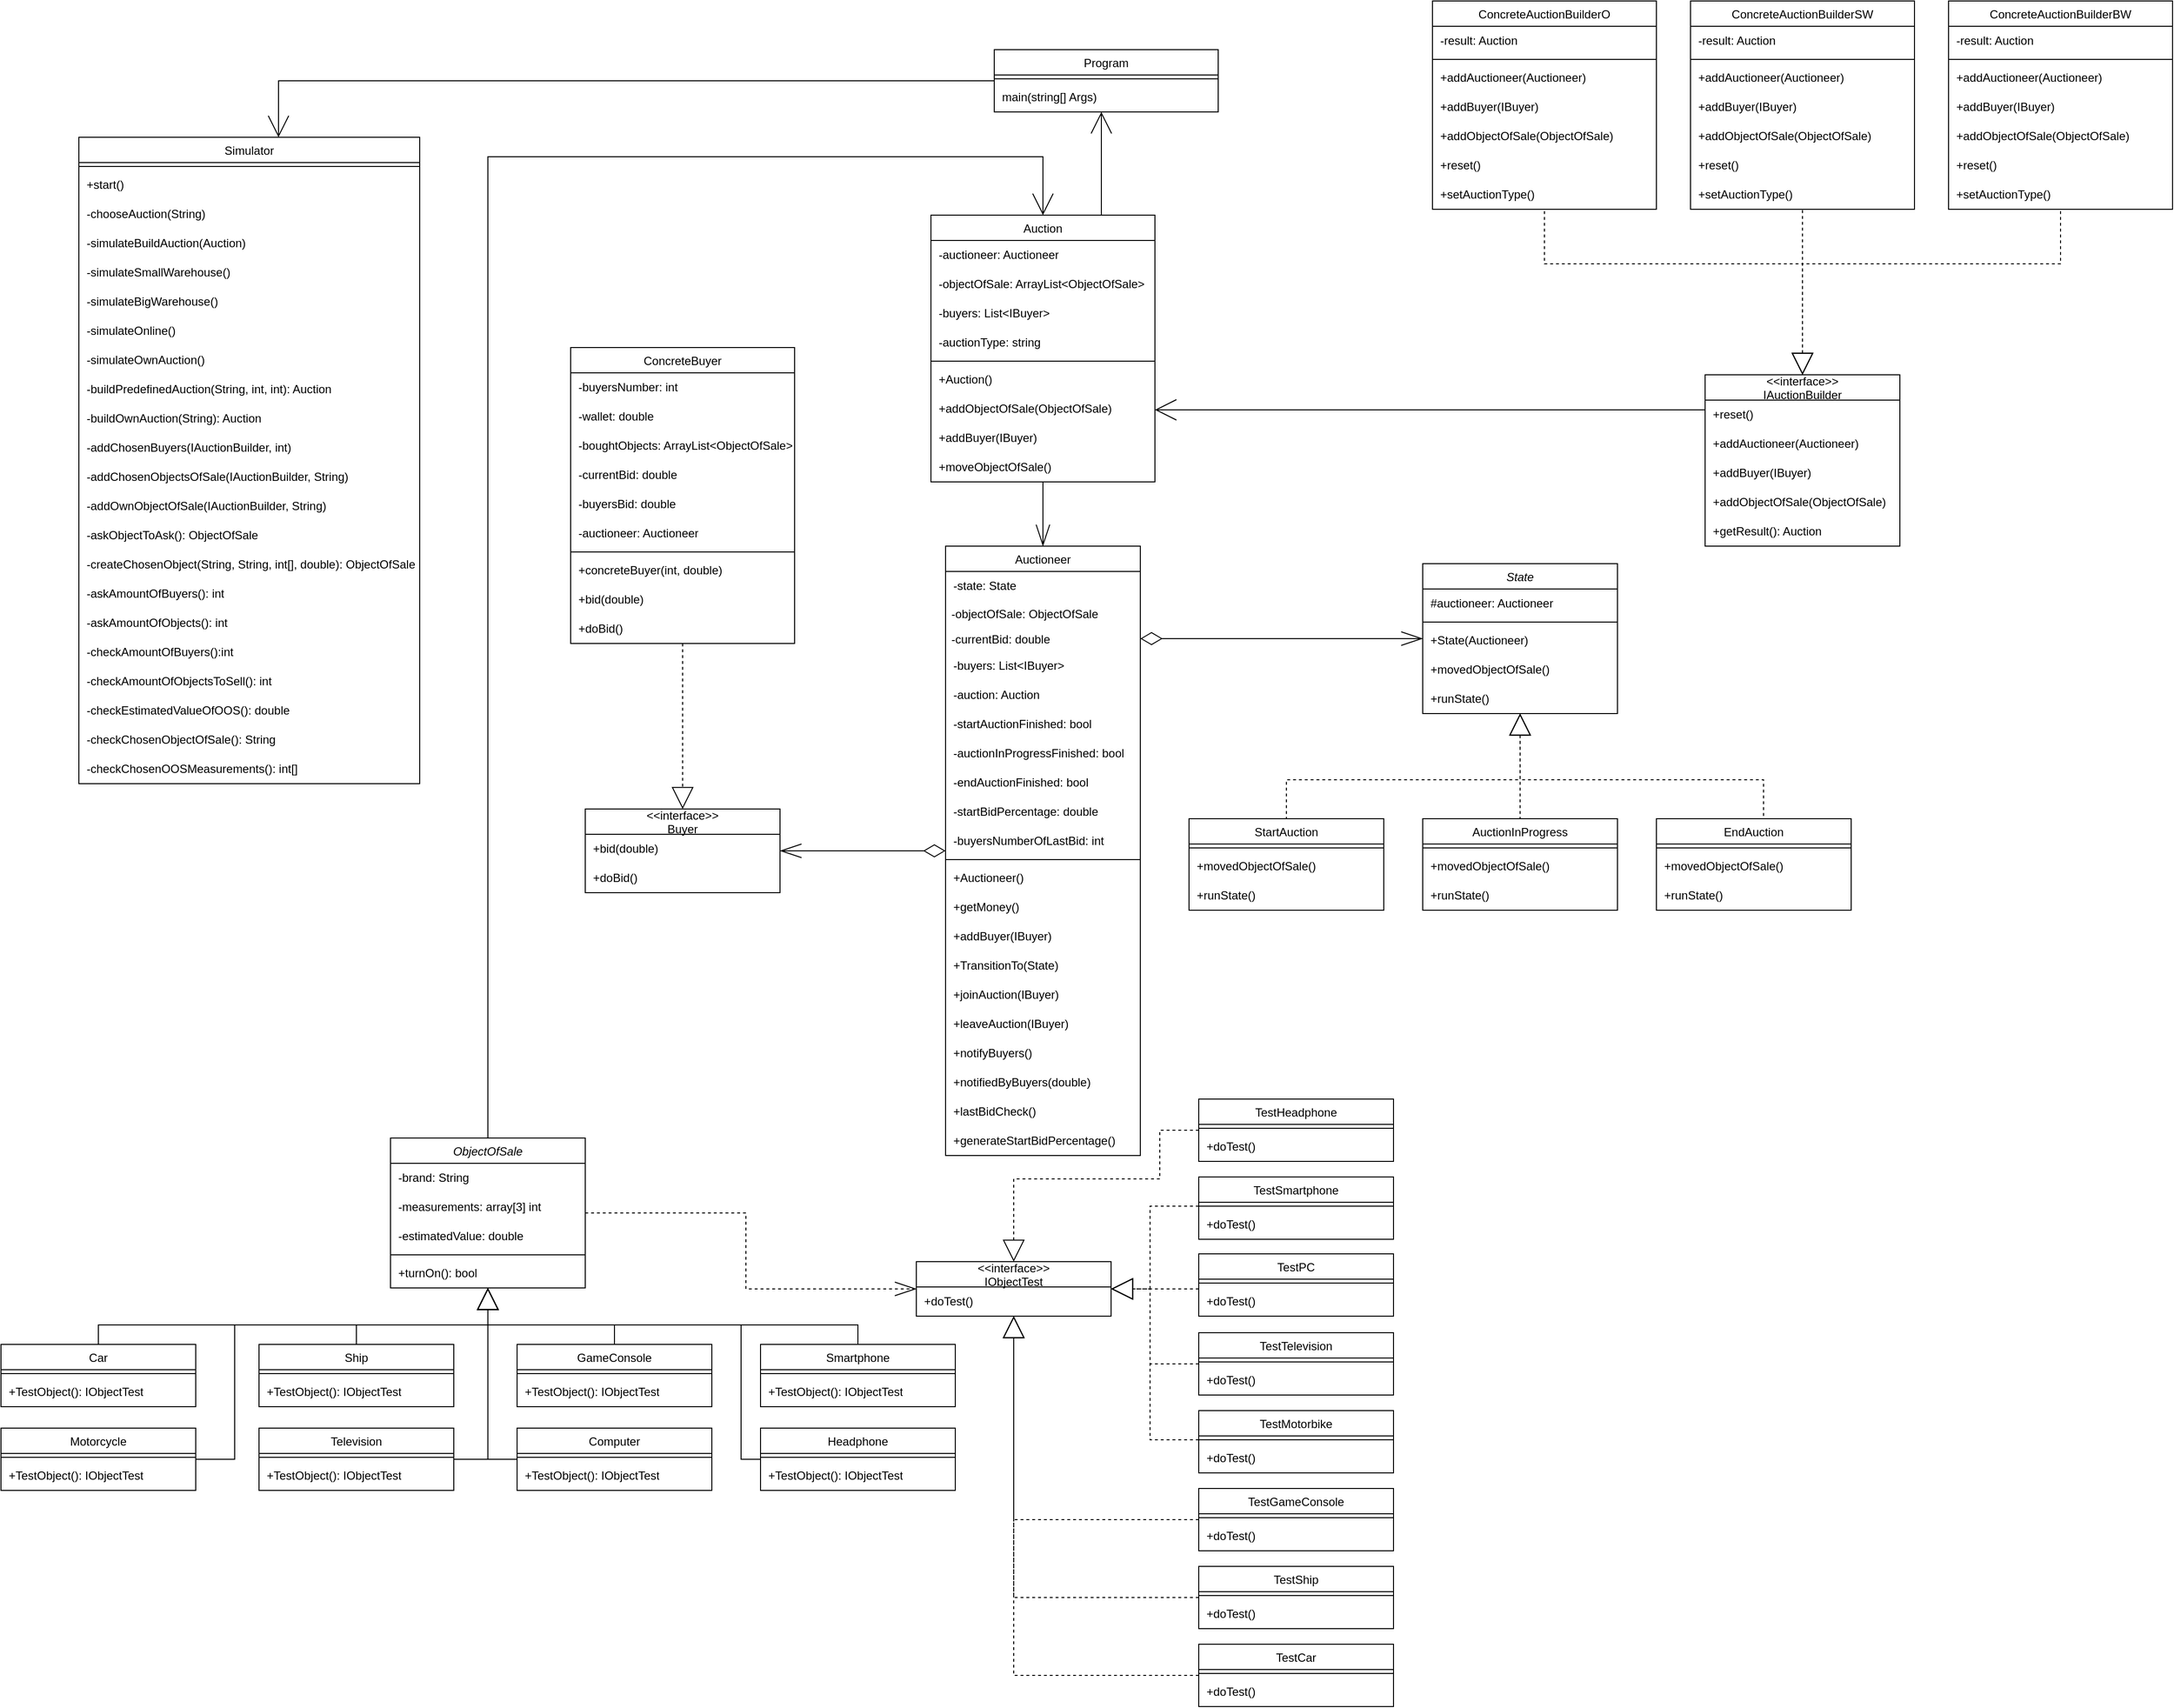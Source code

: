 <mxfile version="13.9.8" type="device"><diagram id="S0z_V49kgDmm9LstlY_D" name="Page-1"><mxGraphModel dx="2031" dy="1174" grid="1" gridSize="10" guides="1" tooltips="1" connect="1" arrows="1" fold="1" page="1" pageScale="1" pageWidth="1169" pageHeight="827" math="0" shadow="0"><root><mxCell id="0"/><mxCell id="1" parent="0"/><mxCell id="JPZXqIhv289OIv8_Z3Oy-52" style="edgeStyle=orthogonalEdgeStyle;rounded=0;orthogonalLoop=1;jettySize=auto;html=1;endArrow=block;endFill=0;strokeWidth=1;endSize=20;entryX=0.5;entryY=1;entryDx=0;entryDy=0;exitX=0.5;exitY=0;exitDx=0;exitDy=0;" parent="1" source="BZrpKXPaEU6cfir1l4yu-30" target="BZrpKXPaEU6cfir1l4yu-25" edge="1"><mxGeometry relative="1" as="geometry"><mxPoint x="520.0" y="1272" as="targetPoint"/><Array as="points"><mxPoint x="120" y="1370"/><mxPoint x="520" y="1370"/></Array><mxPoint x="125" y="1430" as="sourcePoint"/></mxGeometry></mxCell><mxCell id="JPZXqIhv289OIv8_Z3Oy-53" style="edgeStyle=orthogonalEdgeStyle;rounded=0;orthogonalLoop=1;jettySize=auto;html=1;endArrow=block;endFill=0;endSize=20;entryX=0.5;entryY=1;entryDx=0;entryDy=0;exitX=0.5;exitY=0;exitDx=0;exitDy=0;" parent="1" source="BZrpKXPaEU6cfir1l4yu-38" target="BZrpKXPaEU6cfir1l4yu-25" edge="1"><mxGeometry relative="1" as="geometry"><mxPoint x="520.0" y="1272" as="targetPoint"/><Array as="points"><mxPoint x="385" y="1370"/><mxPoint x="520" y="1370"/></Array><mxPoint x="385" y="1430" as="sourcePoint"/></mxGeometry></mxCell><mxCell id="JPZXqIhv289OIv8_Z3Oy-54" style="edgeStyle=orthogonalEdgeStyle;rounded=0;orthogonalLoop=1;jettySize=auto;html=1;endArrow=block;endFill=0;endSize=20;exitX=0.5;exitY=0;exitDx=0;exitDy=0;" parent="1" source="BZrpKXPaEU6cfir1l4yu-42" target="BZrpKXPaEU6cfir1l4yu-25" edge="1"><mxGeometry relative="1" as="geometry"><mxPoint x="520.0" y="1272" as="targetPoint"/><Array as="points"><mxPoint x="650" y="1370"/><mxPoint x="520" y="1370"/></Array><mxPoint x="645" y="1430" as="sourcePoint"/></mxGeometry></mxCell><mxCell id="JPZXqIhv289OIv8_Z3Oy-55" style="edgeStyle=orthogonalEdgeStyle;rounded=0;orthogonalLoop=1;jettySize=auto;html=1;endArrow=block;endFill=0;endSize=20;entryX=0.5;entryY=1;entryDx=0;entryDy=0;exitX=0.5;exitY=0;exitDx=0;exitDy=0;" parent="1" source="BZrpKXPaEU6cfir1l4yu-46" target="BZrpKXPaEU6cfir1l4yu-25" edge="1"><mxGeometry relative="1" as="geometry"><mxPoint x="520.0" y="1272" as="targetPoint"/><Array as="points"><mxPoint x="900" y="1370"/><mxPoint x="520" y="1370"/></Array><mxPoint x="895" y="1430" as="sourcePoint"/></mxGeometry></mxCell><mxCell id="JPZXqIhv289OIv8_Z3Oy-96" style="edgeStyle=orthogonalEdgeStyle;rounded=0;orthogonalLoop=1;jettySize=auto;html=1;endArrow=block;endFill=0;endSize=20;strokeWidth=1;entryX=0.5;entryY=1;entryDx=0;entryDy=0;exitX=1;exitY=0.5;exitDx=0;exitDy=0;" parent="1" source="BZrpKXPaEU6cfir1l4yu-62" target="BZrpKXPaEU6cfir1l4yu-25" edge="1"><mxGeometry relative="1" as="geometry"><mxPoint x="520.0" y="1272" as="targetPoint"/><Array as="points"><mxPoint x="260" y="1508"/><mxPoint x="260" y="1370"/><mxPoint x="520" y="1370"/></Array><mxPoint x="230" y="1775" as="sourcePoint"/></mxGeometry></mxCell><mxCell id="JPZXqIhv289OIv8_Z3Oy-97" style="edgeStyle=orthogonalEdgeStyle;rounded=0;orthogonalLoop=1;jettySize=auto;html=1;endArrow=block;endFill=0;endSize=20;strokeWidth=1;exitX=1;exitY=0.5;exitDx=0;exitDy=0;entryX=0.5;entryY=1;entryDx=0;entryDy=0;" parent="1" source="BZrpKXPaEU6cfir1l4yu-58" target="BZrpKXPaEU6cfir1l4yu-25" edge="1"><mxGeometry relative="1" as="geometry"><mxPoint x="520" y="1302" as="targetPoint"/><Array as="points"><mxPoint x="520" y="1508"/></Array><mxPoint x="490" y="1775" as="sourcePoint"/></mxGeometry></mxCell><mxCell id="JPZXqIhv289OIv8_Z3Oy-98" style="edgeStyle=orthogonalEdgeStyle;rounded=0;orthogonalLoop=1;jettySize=auto;html=1;endArrow=block;endFill=0;endSize=20;strokeWidth=1;entryX=0.5;entryY=1;entryDx=0;entryDy=0;exitX=0;exitY=0.5;exitDx=0;exitDy=0;" parent="1" source="BZrpKXPaEU6cfir1l4yu-54" target="BZrpKXPaEU6cfir1l4yu-25" edge="1"><mxGeometry relative="1" as="geometry"><mxPoint x="520.0" y="1272" as="targetPoint"/><Array as="points"><mxPoint x="520" y="1508"/></Array><mxPoint x="550" y="1775" as="sourcePoint"/></mxGeometry></mxCell><mxCell id="JPZXqIhv289OIv8_Z3Oy-99" style="edgeStyle=orthogonalEdgeStyle;rounded=0;orthogonalLoop=1;jettySize=auto;html=1;endArrow=block;endFill=0;endSize=20;strokeWidth=1;exitX=0;exitY=0.5;exitDx=0;exitDy=0;" parent="1" source="BZrpKXPaEU6cfir1l4yu-50" target="BZrpKXPaEU6cfir1l4yu-25" edge="1"><mxGeometry relative="1" as="geometry"><mxPoint x="520.0" y="1272" as="targetPoint"/><Array as="points"><mxPoint x="780" y="1508"/><mxPoint x="780" y="1370"/><mxPoint x="520" y="1370"/></Array><mxPoint x="800" y="1745" as="sourcePoint"/></mxGeometry></mxCell><mxCell id="JPZXqIhv289OIv8_Z3Oy-118" style="edgeStyle=orthogonalEdgeStyle;rounded=0;orthogonalLoop=1;jettySize=auto;html=1;entryX=0.5;entryY=1;entryDx=0;entryDy=0;endArrow=block;endFill=0;endSize=20;strokeWidth=1;dashed=1;" parent="1" source="sy7Hfy2eWC3mroqziAC_-1" target="BZrpKXPaEU6cfir1l4yu-66" edge="1"><mxGeometry relative="1" as="geometry"><mxPoint x="1065" y="1438" as="targetPoint"/></mxGeometry></mxCell><mxCell id="JPZXqIhv289OIv8_Z3Oy-121" style="edgeStyle=orthogonalEdgeStyle;rounded=0;orthogonalLoop=1;jettySize=auto;html=1;dashed=1;endArrow=block;endFill=0;endSize=20;strokeWidth=1;entryX=1;entryY=0.5;entryDx=0;entryDy=0;" parent="1" source="sy7Hfy2eWC3mroqziAC_-15" target="BZrpKXPaEU6cfir1l4yu-66" edge="1"><mxGeometry relative="1" as="geometry"><mxPoint x="1170" y="1333" as="targetPoint"/><Array as="points"><mxPoint x="1200" y="1488"/><mxPoint x="1200" y="1333"/></Array></mxGeometry></mxCell><mxCell id="JPZXqIhv289OIv8_Z3Oy-119" style="edgeStyle=orthogonalEdgeStyle;rounded=0;orthogonalLoop=1;jettySize=auto;html=1;dashed=1;endArrow=block;endFill=0;endSize=20;strokeWidth=1;entryX=0.5;entryY=1;entryDx=0;entryDy=0;" parent="1" source="sy7Hfy2eWC3mroqziAC_-7" target="BZrpKXPaEU6cfir1l4yu-66" edge="1"><mxGeometry relative="1" as="geometry"><mxPoint x="1065" y="1438" as="targetPoint"/></mxGeometry></mxCell><mxCell id="JPZXqIhv289OIv8_Z3Oy-122" style="edgeStyle=orthogonalEdgeStyle;rounded=0;orthogonalLoop=1;jettySize=auto;html=1;dashed=1;endArrow=block;endFill=0;endSize=20;strokeWidth=1;entryX=1;entryY=0.5;entryDx=0;entryDy=0;" parent="1" source="sy7Hfy2eWC3mroqziAC_-18" target="BZrpKXPaEU6cfir1l4yu-66" edge="1"><mxGeometry relative="1" as="geometry"><mxPoint x="1170" y="1333" as="targetPoint"/><Array as="points"><mxPoint x="1200" y="1410"/><mxPoint x="1200" y="1333"/></Array></mxGeometry></mxCell><mxCell id="JPZXqIhv289OIv8_Z3Oy-120" style="edgeStyle=orthogonalEdgeStyle;rounded=0;orthogonalLoop=1;jettySize=auto;html=1;dashed=1;endArrow=block;endFill=0;endSize=20;strokeWidth=1;entryX=0.5;entryY=1;entryDx=0;entryDy=0;" parent="1" source="sy7Hfy2eWC3mroqziAC_-12" target="BZrpKXPaEU6cfir1l4yu-66" edge="1"><mxGeometry relative="1" as="geometry"><mxPoint x="1065" y="1438" as="targetPoint"/></mxGeometry></mxCell><mxCell id="JPZXqIhv289OIv8_Z3Oy-123" style="edgeStyle=orthogonalEdgeStyle;rounded=0;orthogonalLoop=1;jettySize=auto;html=1;dashed=1;endArrow=block;endFill=0;endSize=20;strokeWidth=1;" parent="1" source="sy7Hfy2eWC3mroqziAC_-21" target="BZrpKXPaEU6cfir1l4yu-66" edge="1"><mxGeometry relative="1" as="geometry"><mxPoint x="1170" y="1333" as="targetPoint"/><Array as="points"><mxPoint x="1240" y="1333"/><mxPoint x="1240" y="1333"/></Array></mxGeometry></mxCell><mxCell id="JPZXqIhv289OIv8_Z3Oy-124" style="edgeStyle=orthogonalEdgeStyle;rounded=0;orthogonalLoop=1;jettySize=auto;html=1;dashed=1;endArrow=block;endFill=0;endSize=20;strokeWidth=1;entryX=1;entryY=0.5;entryDx=0;entryDy=0;" parent="1" source="sy7Hfy2eWC3mroqziAC_-24" target="BZrpKXPaEU6cfir1l4yu-66" edge="1"><mxGeometry relative="1" as="geometry"><mxPoint x="1170" y="1333" as="targetPoint"/><Array as="points"><mxPoint x="1200" y="1248"/><mxPoint x="1200" y="1333"/></Array></mxGeometry></mxCell><mxCell id="JPZXqIhv289OIv8_Z3Oy-125" style="edgeStyle=orthogonalEdgeStyle;rounded=0;orthogonalLoop=1;jettySize=auto;html=1;dashed=1;endArrow=block;endFill=0;endSize=20;strokeWidth=1;entryX=0.5;entryY=0;entryDx=0;entryDy=0;" parent="1" source="sy7Hfy2eWC3mroqziAC_-27" target="BZrpKXPaEU6cfir1l4yu-66" edge="1"><mxGeometry relative="1" as="geometry"><mxPoint x="1065" y="1228" as="targetPoint"/><mxPoint x="1210" y="1180" as="sourcePoint"/><Array as="points"><mxPoint x="1210" y="1170"/><mxPoint x="1210" y="1220"/><mxPoint x="1060" y="1220"/></Array></mxGeometry></mxCell><mxCell id="JPZXqIhv289OIv8_Z3Oy-126" style="edgeStyle=orthogonalEdgeStyle;rounded=0;orthogonalLoop=1;jettySize=auto;html=1;dashed=1;endArrow=openThin;endFill=0;endSize=20;strokeWidth=1;exitX=1;exitY=0.5;exitDx=0;exitDy=0;entryX=0;entryY=0.5;entryDx=0;entryDy=0;" parent="1" source="BZrpKXPaEU6cfir1l4yu-25" target="BZrpKXPaEU6cfir1l4yu-66" edge="1"><mxGeometry relative="1" as="geometry"><mxPoint x="620" y="1255" as="sourcePoint"/><mxPoint x="920" y="1255" as="targetPoint"/></mxGeometry></mxCell><mxCell id="JPZXqIhv289OIv8_Z3Oy-169" style="edgeStyle=orthogonalEdgeStyle;rounded=0;orthogonalLoop=1;jettySize=auto;html=1;startArrow=none;startFill=0;startSize=20;endArrow=openThin;endFill=0;endSize=20;strokeWidth=1;exitX=0.5;exitY=1;exitDx=0;exitDy=0;entryX=0.5;entryY=0;entryDx=0;entryDy=0;" parent="1" source="BZrpKXPaEU6cfir1l4yu-20" target="wPXCqgzcHqUzx6HXHm6y-69" edge="1"><mxGeometry relative="1" as="geometry"><mxPoint x="1090" y="1000" as="sourcePoint"/><Array as="points"/><mxPoint x="1050" y="550" as="targetPoint"/></mxGeometry></mxCell><mxCell id="JPZXqIhv289OIv8_Z3Oy-168" style="edgeStyle=orthogonalEdgeStyle;rounded=0;orthogonalLoop=1;jettySize=auto;html=1;dashed=1;startArrow=none;startFill=0;startSize=20;endArrow=block;endFill=0;endSize=20;strokeWidth=1;entryX=0.5;entryY=0;entryDx=0;entryDy=0;exitX=0.5;exitY=1;exitDx=0;exitDy=0;" parent="1" source="BZrpKXPaEU6cfir1l4yu-11" target="BZrpKXPaEU6cfir1l4yu-5" edge="1"><mxGeometry relative="1" as="geometry"><mxPoint x="675" y="1000" as="sourcePoint"/><mxPoint x="675" y="878" as="targetPoint"/></mxGeometry></mxCell><mxCell id="JPZXqIhv289OIv8_Z3Oy-167" style="edgeStyle=orthogonalEdgeStyle;rounded=0;orthogonalLoop=1;jettySize=auto;html=1;endArrow=openThin;endFill=0;endSize=20;strokeWidth=1;startArrow=diamondThin;startFill=0;startSize=20;exitX=0;exitY=0.5;exitDx=0;exitDy=0;entryX=1;entryY=0.5;entryDx=0;entryDy=0;" parent="1" source="wPXCqgzcHqUzx6HXHm6y-69" target="BZrpKXPaEU6cfir1l4yu-5" edge="1"><mxGeometry relative="1" as="geometry"><mxPoint x="780" y="773" as="targetPoint"/></mxGeometry></mxCell><mxCell id="wPXCqgzcHqUzx6HXHm6y-69" value="Auctioneer" style="swimlane;fontStyle=0;childLayout=stackLayout;horizontal=1;startSize=26;fillColor=none;horizontalStack=0;resizeParent=1;resizeParentMax=0;resizeLast=0;collapsible=1;marginBottom=0;" parent="1" vertex="1"><mxGeometry x="990" y="570" width="200" height="626" as="geometry"/></mxCell><mxCell id="wPXCqgzcHqUzx6HXHm6y-56" value="-state: State" style="shape=partialRectangle;html=1;whiteSpace=wrap;connectable=0;fillColor=none;top=0;left=0;bottom=0;right=0;align=left;spacingLeft=6;overflow=hidden;" parent="wPXCqgzcHqUzx6HXHm6y-69" vertex="1"><mxGeometry y="26" width="200" height="30" as="geometry"/></mxCell><mxCell id="wPXCqgzcHqUzx6HXHm6y-71" value="-objectOfSale: ObjectOfSale" style="text;strokeColor=none;fillColor=none;align=left;verticalAlign=top;spacingLeft=4;spacingRight=4;overflow=hidden;rotatable=0;points=[[0,0.5],[1,0.5]];portConstraint=eastwest;" parent="wPXCqgzcHqUzx6HXHm6y-69" vertex="1"><mxGeometry y="56" width="200" height="26" as="geometry"/></mxCell><mxCell id="wPXCqgzcHqUzx6HXHm6y-74" value="-currentBid: double" style="text;strokeColor=none;fillColor=none;align=left;verticalAlign=top;spacingLeft=4;spacingRight=4;overflow=hidden;rotatable=0;points=[[0,0.5],[1,0.5]];portConstraint=eastwest;" parent="wPXCqgzcHqUzx6HXHm6y-69" vertex="1"><mxGeometry y="82" width="200" height="26" as="geometry"/></mxCell><mxCell id="BZrpKXPaEU6cfir1l4yu-1" value="-buyers: List&amp;lt;IBuyer&amp;gt;" style="shape=partialRectangle;html=1;whiteSpace=wrap;connectable=0;fillColor=none;top=0;left=0;bottom=0;right=0;align=left;spacingLeft=6;overflow=hidden;" parent="wPXCqgzcHqUzx6HXHm6y-69" vertex="1"><mxGeometry y="108" width="200" height="30" as="geometry"/></mxCell><mxCell id="XS7RlD9NQUeSgmpNyg6S-33" value="-auction: Auction" style="shape=partialRectangle;html=1;whiteSpace=wrap;connectable=0;fillColor=none;top=0;left=0;bottom=0;right=0;align=left;spacingLeft=6;overflow=hidden;" vertex="1" parent="wPXCqgzcHqUzx6HXHm6y-69"><mxGeometry y="138" width="200" height="30" as="geometry"/></mxCell><mxCell id="XS7RlD9NQUeSgmpNyg6S-34" value="-startAuctionFinished: bool" style="shape=partialRectangle;html=1;whiteSpace=wrap;connectable=0;fillColor=none;top=0;left=0;bottom=0;right=0;align=left;spacingLeft=6;overflow=hidden;" vertex="1" parent="wPXCqgzcHqUzx6HXHm6y-69"><mxGeometry y="168" width="200" height="30" as="geometry"/></mxCell><mxCell id="XS7RlD9NQUeSgmpNyg6S-35" value="-auctionInProgressFinished: bool" style="shape=partialRectangle;html=1;whiteSpace=wrap;connectable=0;fillColor=none;top=0;left=0;bottom=0;right=0;align=left;spacingLeft=6;overflow=hidden;" vertex="1" parent="wPXCqgzcHqUzx6HXHm6y-69"><mxGeometry y="198" width="200" height="30" as="geometry"/></mxCell><mxCell id="XS7RlD9NQUeSgmpNyg6S-36" value="-endAuctionFinished: bool" style="shape=partialRectangle;html=1;whiteSpace=wrap;connectable=0;fillColor=none;top=0;left=0;bottom=0;right=0;align=left;spacingLeft=6;overflow=hidden;" vertex="1" parent="wPXCqgzcHqUzx6HXHm6y-69"><mxGeometry y="228" width="200" height="30" as="geometry"/></mxCell><mxCell id="XS7RlD9NQUeSgmpNyg6S-37" value="-startBidPercentage: double" style="shape=partialRectangle;html=1;whiteSpace=wrap;connectable=0;fillColor=none;top=0;left=0;bottom=0;right=0;align=left;spacingLeft=6;overflow=hidden;" vertex="1" parent="wPXCqgzcHqUzx6HXHm6y-69"><mxGeometry y="258" width="200" height="30" as="geometry"/></mxCell><mxCell id="XS7RlD9NQUeSgmpNyg6S-38" value="-buyersNumberOfLastBid: int" style="shape=partialRectangle;html=1;whiteSpace=wrap;connectable=0;fillColor=none;top=0;left=0;bottom=0;right=0;align=left;spacingLeft=6;overflow=hidden;" vertex="1" parent="wPXCqgzcHqUzx6HXHm6y-69"><mxGeometry y="288" width="200" height="30" as="geometry"/></mxCell><mxCell id="wPXCqgzcHqUzx6HXHm6y-73" value="" style="line;strokeWidth=1;fillColor=none;align=left;verticalAlign=middle;spacingTop=-1;spacingLeft=3;spacingRight=3;rotatable=0;labelPosition=right;points=[];portConstraint=eastwest;" parent="wPXCqgzcHqUzx6HXHm6y-69" vertex="1"><mxGeometry y="318" width="200" height="8" as="geometry"/></mxCell><mxCell id="XS7RlD9NQUeSgmpNyg6S-39" value="+Auctioneer()" style="shape=partialRectangle;html=1;whiteSpace=wrap;connectable=0;fillColor=none;top=0;left=0;bottom=0;right=0;align=left;spacingLeft=6;overflow=hidden;" vertex="1" parent="wPXCqgzcHqUzx6HXHm6y-69"><mxGeometry y="326" width="200" height="30" as="geometry"/></mxCell><mxCell id="BZrpKXPaEU6cfir1l4yu-76" value="+getMoney()" style="shape=partialRectangle;html=1;whiteSpace=wrap;connectable=0;fillColor=none;top=0;left=0;bottom=0;right=0;align=left;spacingLeft=6;overflow=hidden;" parent="wPXCqgzcHqUzx6HXHm6y-69" vertex="1"><mxGeometry y="356" width="200" height="30" as="geometry"/></mxCell><mxCell id="wPXCqgzcHqUzx6HXHm6y-76" value="+addBuyer(IBuyer)" style="shape=partialRectangle;html=1;whiteSpace=wrap;connectable=0;fillColor=none;top=0;left=0;bottom=0;right=0;align=left;spacingLeft=6;overflow=hidden;" parent="wPXCqgzcHqUzx6HXHm6y-69" vertex="1"><mxGeometry y="386" width="200" height="30" as="geometry"/></mxCell><mxCell id="wPXCqgzcHqUzx6HXHm6y-77" value="+TransitionTo(State)" style="shape=partialRectangle;html=1;whiteSpace=wrap;connectable=0;fillColor=none;top=0;left=0;bottom=0;right=0;align=left;spacingLeft=6;overflow=hidden;" parent="wPXCqgzcHqUzx6HXHm6y-69" vertex="1"><mxGeometry y="416" width="200" height="30" as="geometry"/></mxCell><mxCell id="BZrpKXPaEU6cfir1l4yu-2" value="+joinAuction(IBuyer)" style="shape=partialRectangle;html=1;whiteSpace=wrap;connectable=0;fillColor=none;top=0;left=0;bottom=0;right=0;align=left;spacingLeft=6;overflow=hidden;" parent="wPXCqgzcHqUzx6HXHm6y-69" vertex="1"><mxGeometry y="446" width="200" height="30" as="geometry"/></mxCell><mxCell id="BZrpKXPaEU6cfir1l4yu-3" value="+leaveAuction(IBuyer)" style="shape=partialRectangle;html=1;whiteSpace=wrap;connectable=0;fillColor=none;top=0;left=0;bottom=0;right=0;align=left;spacingLeft=6;overflow=hidden;" parent="wPXCqgzcHqUzx6HXHm6y-69" vertex="1"><mxGeometry y="476" width="200" height="30" as="geometry"/></mxCell><mxCell id="BZrpKXPaEU6cfir1l4yu-4" value="+notifyBuyers()" style="shape=partialRectangle;html=1;whiteSpace=wrap;connectable=0;fillColor=none;top=0;left=0;bottom=0;right=0;align=left;spacingLeft=6;overflow=hidden;" parent="wPXCqgzcHqUzx6HXHm6y-69" vertex="1"><mxGeometry y="506" width="200" height="30" as="geometry"/></mxCell><mxCell id="XS7RlD9NQUeSgmpNyg6S-40" value="+notifiedByBuyers(double)" style="shape=partialRectangle;html=1;whiteSpace=wrap;connectable=0;fillColor=none;top=0;left=0;bottom=0;right=0;align=left;spacingLeft=6;overflow=hidden;" vertex="1" parent="wPXCqgzcHqUzx6HXHm6y-69"><mxGeometry y="536" width="200" height="30" as="geometry"/></mxCell><mxCell id="XS7RlD9NQUeSgmpNyg6S-41" value="+lastBidCheck()" style="shape=partialRectangle;html=1;whiteSpace=wrap;connectable=0;fillColor=none;top=0;left=0;bottom=0;right=0;align=left;spacingLeft=6;overflow=hidden;" vertex="1" parent="wPXCqgzcHqUzx6HXHm6y-69"><mxGeometry y="566" width="200" height="30" as="geometry"/></mxCell><mxCell id="XS7RlD9NQUeSgmpNyg6S-42" value="+generateStartBidPercentage()" style="shape=partialRectangle;html=1;whiteSpace=wrap;connectable=0;fillColor=none;top=0;left=0;bottom=0;right=0;align=left;spacingLeft=6;overflow=hidden;" vertex="1" parent="wPXCqgzcHqUzx6HXHm6y-69"><mxGeometry y="596" width="200" height="30" as="geometry"/></mxCell><mxCell id="wPXCqgzcHqUzx6HXHm6y-105" style="edgeStyle=orthogonalEdgeStyle;rounded=0;orthogonalLoop=1;jettySize=auto;html=1;entryX=0.5;entryY=0;entryDx=0;entryDy=0;startArrow=block;startFill=0;startSize=20;endArrow=none;endFill=0;endSize=20;dashed=1;" parent="1" source="wPXCqgzcHqUzx6HXHm6y-78" target="wPXCqgzcHqUzx6HXHm6y-86" edge="1"><mxGeometry relative="1" as="geometry"><Array as="points"><mxPoint x="1580" y="810"/><mxPoint x="1340" y="810"/></Array></mxGeometry></mxCell><mxCell id="wPXCqgzcHqUzx6HXHm6y-108" style="edgeStyle=orthogonalEdgeStyle;rounded=0;orthogonalLoop=1;jettySize=auto;html=1;dashed=1;startArrow=block;startFill=0;startSize=20;endArrow=none;endFill=0;endSize=20;entryX=0.5;entryY=0;entryDx=0;entryDy=0;" parent="1" source="wPXCqgzcHqUzx6HXHm6y-78" target="wPXCqgzcHqUzx6HXHm6y-94" edge="1"><mxGeometry relative="1" as="geometry"><Array as="points"/><mxPoint x="1610" y="830" as="targetPoint"/></mxGeometry></mxCell><mxCell id="wPXCqgzcHqUzx6HXHm6y-110" style="edgeStyle=orthogonalEdgeStyle;rounded=0;orthogonalLoop=1;jettySize=auto;html=1;entryX=0.5;entryY=0;entryDx=0;entryDy=0;dashed=1;startArrow=block;startFill=0;startSize=20;endArrow=none;endFill=0;endSize=20;" parent="1" source="wPXCqgzcHqUzx6HXHm6y-78" target="wPXCqgzcHqUzx6HXHm6y-99" edge="1"><mxGeometry relative="1" as="geometry"><Array as="points"><mxPoint x="1580" y="810"/><mxPoint x="1830" y="810"/><mxPoint x="1830" y="850"/></Array></mxGeometry></mxCell><mxCell id="wPXCqgzcHqUzx6HXHm6y-78" value="State" style="swimlane;fontStyle=2;childLayout=stackLayout;horizontal=1;startSize=26;fillColor=none;horizontalStack=0;resizeParent=1;resizeParentMax=0;resizeLast=0;collapsible=1;marginBottom=0;" parent="1" vertex="1"><mxGeometry x="1480" y="588" width="200" height="154" as="geometry"/></mxCell><mxCell id="wPXCqgzcHqUzx6HXHm6y-84" value="#auctioneer: Auctioneer" style="shape=partialRectangle;html=1;whiteSpace=wrap;connectable=0;fillColor=none;top=0;left=0;bottom=0;right=0;align=left;spacingLeft=6;overflow=hidden;" parent="wPXCqgzcHqUzx6HXHm6y-78" vertex="1"><mxGeometry y="26" width="200" height="30" as="geometry"/></mxCell><mxCell id="XS7RlD9NQUeSgmpNyg6S-14" value="" style="line;strokeWidth=1;fillColor=none;align=left;verticalAlign=middle;spacingTop=-1;spacingLeft=3;spacingRight=3;rotatable=0;labelPosition=right;points=[];portConstraint=eastwest;" vertex="1" parent="wPXCqgzcHqUzx6HXHm6y-78"><mxGeometry y="56" width="200" height="8" as="geometry"/></mxCell><mxCell id="wPXCqgzcHqUzx6HXHm6y-85" value="+State(Auctioneer)" style="shape=partialRectangle;html=1;whiteSpace=wrap;connectable=0;fillColor=none;top=0;left=0;bottom=0;right=0;align=left;spacingLeft=6;overflow=hidden;" parent="wPXCqgzcHqUzx6HXHm6y-78" vertex="1"><mxGeometry y="64" width="200" height="30" as="geometry"/></mxCell><mxCell id="XS7RlD9NQUeSgmpNyg6S-15" value="+movedObjectOfSale()" style="shape=partialRectangle;html=1;whiteSpace=wrap;connectable=0;fillColor=none;top=0;left=0;bottom=0;right=0;align=left;spacingLeft=6;overflow=hidden;" vertex="1" parent="wPXCqgzcHqUzx6HXHm6y-78"><mxGeometry y="94" width="200" height="30" as="geometry"/></mxCell><mxCell id="XS7RlD9NQUeSgmpNyg6S-16" value="+runState()" style="shape=partialRectangle;html=1;whiteSpace=wrap;connectable=0;fillColor=none;top=0;left=0;bottom=0;right=0;align=left;spacingLeft=6;overflow=hidden;" vertex="1" parent="wPXCqgzcHqUzx6HXHm6y-78"><mxGeometry y="124" width="200" height="30" as="geometry"/></mxCell><mxCell id="wPXCqgzcHqUzx6HXHm6y-86" value="StartAuction" style="swimlane;fontStyle=0;childLayout=stackLayout;horizontal=1;startSize=26;fillColor=none;horizontalStack=0;resizeParent=1;resizeParentMax=0;resizeLast=0;collapsible=1;marginBottom=0;" parent="1" vertex="1"><mxGeometry x="1240" y="850" width="200" height="94" as="geometry"/></mxCell><mxCell id="wPXCqgzcHqUzx6HXHm6y-90" value="" style="line;strokeWidth=1;fillColor=none;align=left;verticalAlign=middle;spacingTop=-1;spacingLeft=3;spacingRight=3;rotatable=0;labelPosition=right;points=[];portConstraint=eastwest;" parent="wPXCqgzcHqUzx6HXHm6y-86" vertex="1"><mxGeometry y="26" width="200" height="8" as="geometry"/></mxCell><mxCell id="XS7RlD9NQUeSgmpNyg6S-17" value="+movedObjectOfSale()" style="shape=partialRectangle;html=1;whiteSpace=wrap;connectable=0;fillColor=none;top=0;left=0;bottom=0;right=0;align=left;spacingLeft=6;overflow=hidden;" vertex="1" parent="wPXCqgzcHqUzx6HXHm6y-86"><mxGeometry y="34" width="200" height="30" as="geometry"/></mxCell><mxCell id="XS7RlD9NQUeSgmpNyg6S-18" value="+runState()" style="shape=partialRectangle;html=1;whiteSpace=wrap;connectable=0;fillColor=none;top=0;left=0;bottom=0;right=0;align=left;spacingLeft=6;overflow=hidden;" vertex="1" parent="wPXCqgzcHqUzx6HXHm6y-86"><mxGeometry y="64" width="200" height="30" as="geometry"/></mxCell><mxCell id="wPXCqgzcHqUzx6HXHm6y-94" value="AuctionInProgress" style="swimlane;fontStyle=0;childLayout=stackLayout;horizontal=1;startSize=26;fillColor=none;horizontalStack=0;resizeParent=1;resizeParentMax=0;resizeLast=0;collapsible=1;marginBottom=0;" parent="1" vertex="1"><mxGeometry x="1480" y="850" width="200" height="94" as="geometry"/></mxCell><mxCell id="wPXCqgzcHqUzx6HXHm6y-96" value="" style="line;strokeWidth=1;fillColor=none;align=left;verticalAlign=middle;spacingTop=-1;spacingLeft=3;spacingRight=3;rotatable=0;labelPosition=right;points=[];portConstraint=eastwest;" parent="wPXCqgzcHqUzx6HXHm6y-94" vertex="1"><mxGeometry y="26" width="200" height="8" as="geometry"/></mxCell><mxCell id="XS7RlD9NQUeSgmpNyg6S-19" value="+movedObjectOfSale()" style="shape=partialRectangle;html=1;whiteSpace=wrap;connectable=0;fillColor=none;top=0;left=0;bottom=0;right=0;align=left;spacingLeft=6;overflow=hidden;" vertex="1" parent="wPXCqgzcHqUzx6HXHm6y-94"><mxGeometry y="34" width="200" height="30" as="geometry"/></mxCell><mxCell id="XS7RlD9NQUeSgmpNyg6S-20" value="+runState()" style="shape=partialRectangle;html=1;whiteSpace=wrap;connectable=0;fillColor=none;top=0;left=0;bottom=0;right=0;align=left;spacingLeft=6;overflow=hidden;" vertex="1" parent="wPXCqgzcHqUzx6HXHm6y-94"><mxGeometry y="64" width="200" height="30" as="geometry"/></mxCell><mxCell id="wPXCqgzcHqUzx6HXHm6y-99" value="EndAuction" style="swimlane;fontStyle=0;childLayout=stackLayout;horizontal=1;startSize=26;fillColor=none;horizontalStack=0;resizeParent=1;resizeParentMax=0;resizeLast=0;collapsible=1;marginBottom=0;" parent="1" vertex="1"><mxGeometry x="1720" y="850" width="200" height="94" as="geometry"/></mxCell><mxCell id="wPXCqgzcHqUzx6HXHm6y-101" value="" style="line;strokeWidth=1;fillColor=none;align=left;verticalAlign=middle;spacingTop=-1;spacingLeft=3;spacingRight=3;rotatable=0;labelPosition=right;points=[];portConstraint=eastwest;" parent="wPXCqgzcHqUzx6HXHm6y-99" vertex="1"><mxGeometry y="26" width="200" height="8" as="geometry"/></mxCell><mxCell id="XS7RlD9NQUeSgmpNyg6S-21" value="+movedObjectOfSale()" style="shape=partialRectangle;html=1;whiteSpace=wrap;connectable=0;fillColor=none;top=0;left=0;bottom=0;right=0;align=left;spacingLeft=6;overflow=hidden;" vertex="1" parent="wPXCqgzcHqUzx6HXHm6y-99"><mxGeometry y="34" width="200" height="30" as="geometry"/></mxCell><mxCell id="XS7RlD9NQUeSgmpNyg6S-22" value="+runState()" style="shape=partialRectangle;html=1;whiteSpace=wrap;connectable=0;fillColor=none;top=0;left=0;bottom=0;right=0;align=left;spacingLeft=6;overflow=hidden;" vertex="1" parent="wPXCqgzcHqUzx6HXHm6y-99"><mxGeometry y="64" width="200" height="30" as="geometry"/></mxCell><mxCell id="wPXCqgzcHqUzx6HXHm6y-104" style="edgeStyle=orthogonalEdgeStyle;rounded=0;orthogonalLoop=1;jettySize=auto;html=1;startArrow=diamondThin;startFill=0;endSize=20;startSize=20;endArrow=openThin;endFill=0;" parent="1" source="wPXCqgzcHqUzx6HXHm6y-74" target="wPXCqgzcHqUzx6HXHm6y-78" edge="1"><mxGeometry relative="1" as="geometry"/></mxCell><mxCell id="wPXCqgzcHqUzx6HXHm6y-160" style="edgeStyle=orthogonalEdgeStyle;rounded=0;orthogonalLoop=1;jettySize=auto;html=1;entryX=0.5;entryY=1;entryDx=0;entryDy=0;dashed=1;startArrow=block;startFill=0;startSize=20;endArrow=none;endFill=0;endSize=20;" parent="1" source="wPXCqgzcHqUzx6HXHm6y-119" target="wPXCqgzcHqUzx6HXHm6y-122" edge="1"><mxGeometry relative="1" as="geometry"><Array as="points"><mxPoint x="1870" y="280"/><mxPoint x="1605" y="280"/></Array></mxGeometry></mxCell><mxCell id="wPXCqgzcHqUzx6HXHm6y-161" style="edgeStyle=orthogonalEdgeStyle;rounded=0;orthogonalLoop=1;jettySize=auto;html=1;entryX=0.5;entryY=1;entryDx=0;entryDy=0;dashed=1;startArrow=block;startFill=0;startSize=20;endArrow=none;endFill=0;endSize=20;" parent="1" source="wPXCqgzcHqUzx6HXHm6y-119" target="wPXCqgzcHqUzx6HXHm6y-126" edge="1"><mxGeometry relative="1" as="geometry"><Array as="points"/></mxGeometry></mxCell><mxCell id="wPXCqgzcHqUzx6HXHm6y-162" style="edgeStyle=orthogonalEdgeStyle;rounded=0;orthogonalLoop=1;jettySize=auto;html=1;entryX=0.5;entryY=1;entryDx=0;entryDy=0;dashed=1;startArrow=block;startFill=0;startSize=20;endArrow=none;endFill=0;endSize=20;" parent="1" source="wPXCqgzcHqUzx6HXHm6y-119" target="wPXCqgzcHqUzx6HXHm6y-130" edge="1"><mxGeometry relative="1" as="geometry"><Array as="points"><mxPoint x="1870" y="280"/><mxPoint x="2135" y="280"/></Array></mxGeometry></mxCell><mxCell id="wPXCqgzcHqUzx6HXHm6y-119" value="&lt;&lt;interface&gt;&gt;&#10;IAuctionBuilder" style="swimlane;fontStyle=0;childLayout=stackLayout;horizontal=1;startSize=26;fillColor=none;horizontalStack=0;resizeParent=1;resizeParentMax=0;resizeLast=0;collapsible=1;marginBottom=0;" parent="1" vertex="1"><mxGeometry x="1770" y="394" width="200" height="176" as="geometry"/></mxCell><mxCell id="wPXCqgzcHqUzx6HXHm6y-121" value="+reset()" style="shape=partialRectangle;html=1;whiteSpace=wrap;connectable=0;fillColor=none;top=0;left=0;bottom=0;right=0;align=left;spacingLeft=6;overflow=hidden;" parent="wPXCqgzcHqUzx6HXHm6y-119" vertex="1"><mxGeometry y="26" width="200" height="30" as="geometry"/></mxCell><mxCell id="wPXCqgzcHqUzx6HXHm6y-143" value="+addAuctioneer(Auctioneer)" style="shape=partialRectangle;html=1;whiteSpace=wrap;connectable=0;fillColor=none;top=0;left=0;bottom=0;right=0;align=left;spacingLeft=6;overflow=hidden;" parent="wPXCqgzcHqUzx6HXHm6y-119" vertex="1"><mxGeometry y="56" width="200" height="30" as="geometry"/></mxCell><mxCell id="wPXCqgzcHqUzx6HXHm6y-144" value="+addBuyer(IBuyer)" style="shape=partialRectangle;html=1;whiteSpace=wrap;connectable=0;fillColor=none;top=0;left=0;bottom=0;right=0;align=left;spacingLeft=6;overflow=hidden;" parent="wPXCqgzcHqUzx6HXHm6y-119" vertex="1"><mxGeometry y="86" width="200" height="30" as="geometry"/></mxCell><mxCell id="wPXCqgzcHqUzx6HXHm6y-145" value="+addObjectOfSale(ObjectOfSale)" style="shape=partialRectangle;html=1;whiteSpace=wrap;connectable=0;fillColor=none;top=0;left=0;bottom=0;right=0;align=left;spacingLeft=6;overflow=hidden;" parent="wPXCqgzcHqUzx6HXHm6y-119" vertex="1"><mxGeometry y="116" width="200" height="30" as="geometry"/></mxCell><mxCell id="XS7RlD9NQUeSgmpNyg6S-2" value="+getResult(): Auction" style="shape=partialRectangle;html=1;whiteSpace=wrap;connectable=0;fillColor=none;top=0;left=0;bottom=0;right=0;align=left;spacingLeft=6;overflow=hidden;" vertex="1" parent="wPXCqgzcHqUzx6HXHm6y-119"><mxGeometry y="146" width="200" height="30" as="geometry"/></mxCell><mxCell id="wPXCqgzcHqUzx6HXHm6y-122" value="ConcreteAuctionBuilderO" style="swimlane;fontStyle=0;childLayout=stackLayout;horizontal=1;startSize=26;fillColor=none;horizontalStack=0;resizeParent=1;resizeParentMax=0;resizeLast=0;collapsible=1;marginBottom=0;" parent="1" vertex="1"><mxGeometry x="1490" y="10" width="230" height="214" as="geometry"/></mxCell><mxCell id="wPXCqgzcHqUzx6HXHm6y-125" value="-result: Auction" style="shape=partialRectangle;html=1;whiteSpace=wrap;connectable=0;fillColor=none;top=0;left=0;bottom=0;right=0;align=left;spacingLeft=6;overflow=hidden;" parent="wPXCqgzcHqUzx6HXHm6y-122" vertex="1"><mxGeometry y="26" width="230" height="30" as="geometry"/></mxCell><mxCell id="wPXCqgzcHqUzx6HXHm6y-123" value="" style="line;strokeWidth=1;fillColor=none;align=left;verticalAlign=middle;spacingTop=-1;spacingLeft=3;spacingRight=3;rotatable=0;labelPosition=right;points=[];portConstraint=eastwest;" parent="wPXCqgzcHqUzx6HXHm6y-122" vertex="1"><mxGeometry y="56" width="230" height="8" as="geometry"/></mxCell><mxCell id="XS7RlD9NQUeSgmpNyg6S-3" value="+addAuctioneer(Auctioneer)" style="shape=partialRectangle;html=1;whiteSpace=wrap;connectable=0;fillColor=none;top=0;left=0;bottom=0;right=0;align=left;spacingLeft=6;overflow=hidden;" vertex="1" parent="wPXCqgzcHqUzx6HXHm6y-122"><mxGeometry y="64" width="230" height="30" as="geometry"/></mxCell><mxCell id="XS7RlD9NQUeSgmpNyg6S-4" value="+addBuyer(IBuyer)" style="shape=partialRectangle;html=1;whiteSpace=wrap;connectable=0;fillColor=none;top=0;left=0;bottom=0;right=0;align=left;spacingLeft=6;overflow=hidden;" vertex="1" parent="wPXCqgzcHqUzx6HXHm6y-122"><mxGeometry y="94" width="230" height="30" as="geometry"/></mxCell><mxCell id="XS7RlD9NQUeSgmpNyg6S-5" value="+addObjectOfSale(ObjectOfSale)" style="shape=partialRectangle;html=1;whiteSpace=wrap;connectable=0;fillColor=none;top=0;left=0;bottom=0;right=0;align=left;spacingLeft=6;overflow=hidden;" vertex="1" parent="wPXCqgzcHqUzx6HXHm6y-122"><mxGeometry y="124" width="230" height="30" as="geometry"/></mxCell><mxCell id="XS7RlD9NQUeSgmpNyg6S-6" value="+reset()" style="shape=partialRectangle;html=1;whiteSpace=wrap;connectable=0;fillColor=none;top=0;left=0;bottom=0;right=0;align=left;spacingLeft=6;overflow=hidden;" vertex="1" parent="wPXCqgzcHqUzx6HXHm6y-122"><mxGeometry y="154" width="230" height="30" as="geometry"/></mxCell><mxCell id="XS7RlD9NQUeSgmpNyg6S-7" value="+setAuctionType()" style="shape=partialRectangle;html=1;whiteSpace=wrap;connectable=0;fillColor=none;top=0;left=0;bottom=0;right=0;align=left;spacingLeft=6;overflow=hidden;" vertex="1" parent="wPXCqgzcHqUzx6HXHm6y-122"><mxGeometry y="184" width="230" height="30" as="geometry"/></mxCell><mxCell id="wPXCqgzcHqUzx6HXHm6y-126" value="ConcreteAuctionBuilderSW" style="swimlane;fontStyle=0;childLayout=stackLayout;horizontal=1;startSize=26;fillColor=none;horizontalStack=0;resizeParent=1;resizeParentMax=0;resizeLast=0;collapsible=1;marginBottom=0;" parent="1" vertex="1"><mxGeometry x="1755" y="10" width="230" height="214" as="geometry"/></mxCell><mxCell id="wPXCqgzcHqUzx6HXHm6y-127" value="-result: Auction" style="shape=partialRectangle;html=1;whiteSpace=wrap;connectable=0;fillColor=none;top=0;left=0;bottom=0;right=0;align=left;spacingLeft=6;overflow=hidden;" parent="wPXCqgzcHqUzx6HXHm6y-126" vertex="1"><mxGeometry y="26" width="230" height="30" as="geometry"/></mxCell><mxCell id="wPXCqgzcHqUzx6HXHm6y-128" value="" style="line;strokeWidth=1;fillColor=none;align=left;verticalAlign=middle;spacingTop=-1;spacingLeft=3;spacingRight=3;rotatable=0;labelPosition=right;points=[];portConstraint=eastwest;" parent="wPXCqgzcHqUzx6HXHm6y-126" vertex="1"><mxGeometry y="56" width="230" height="8" as="geometry"/></mxCell><mxCell id="wPXCqgzcHqUzx6HXHm6y-149" value="+addAuctioneer(Auctioneer)" style="shape=partialRectangle;html=1;whiteSpace=wrap;connectable=0;fillColor=none;top=0;left=0;bottom=0;right=0;align=left;spacingLeft=6;overflow=hidden;" parent="wPXCqgzcHqUzx6HXHm6y-126" vertex="1"><mxGeometry y="64" width="230" height="30" as="geometry"/></mxCell><mxCell id="wPXCqgzcHqUzx6HXHm6y-148" value="+addBuyer(IBuyer)" style="shape=partialRectangle;html=1;whiteSpace=wrap;connectable=0;fillColor=none;top=0;left=0;bottom=0;right=0;align=left;spacingLeft=6;overflow=hidden;" parent="wPXCqgzcHqUzx6HXHm6y-126" vertex="1"><mxGeometry y="94" width="230" height="30" as="geometry"/></mxCell><mxCell id="wPXCqgzcHqUzx6HXHm6y-155" value="+addObjectOfSale(ObjectOfSale)" style="shape=partialRectangle;html=1;whiteSpace=wrap;connectable=0;fillColor=none;top=0;left=0;bottom=0;right=0;align=left;spacingLeft=6;overflow=hidden;" parent="wPXCqgzcHqUzx6HXHm6y-126" vertex="1"><mxGeometry y="124" width="230" height="30" as="geometry"/></mxCell><mxCell id="wPXCqgzcHqUzx6HXHm6y-146" value="+reset()" style="shape=partialRectangle;html=1;whiteSpace=wrap;connectable=0;fillColor=none;top=0;left=0;bottom=0;right=0;align=left;spacingLeft=6;overflow=hidden;" parent="wPXCqgzcHqUzx6HXHm6y-126" vertex="1"><mxGeometry y="154" width="230" height="30" as="geometry"/></mxCell><mxCell id="wPXCqgzcHqUzx6HXHm6y-147" value="+setAuctionType()" style="shape=partialRectangle;html=1;whiteSpace=wrap;connectable=0;fillColor=none;top=0;left=0;bottom=0;right=0;align=left;spacingLeft=6;overflow=hidden;" parent="wPXCqgzcHqUzx6HXHm6y-126" vertex="1"><mxGeometry y="184" width="230" height="30" as="geometry"/></mxCell><mxCell id="wPXCqgzcHqUzx6HXHm6y-130" value="ConcreteAuctionBuilderBW" style="swimlane;fontStyle=0;childLayout=stackLayout;horizontal=1;startSize=26;fillColor=none;horizontalStack=0;resizeParent=1;resizeParentMax=0;resizeLast=0;collapsible=1;marginBottom=0;" parent="1" vertex="1"><mxGeometry x="2020" y="10" width="230" height="214" as="geometry"/></mxCell><mxCell id="XS7RlD9NQUeSgmpNyg6S-8" value="-result: Auction" style="shape=partialRectangle;html=1;whiteSpace=wrap;connectable=0;fillColor=none;top=0;left=0;bottom=0;right=0;align=left;spacingLeft=6;overflow=hidden;" vertex="1" parent="wPXCqgzcHqUzx6HXHm6y-130"><mxGeometry y="26" width="230" height="30" as="geometry"/></mxCell><mxCell id="wPXCqgzcHqUzx6HXHm6y-132" value="" style="line;strokeWidth=1;fillColor=none;align=left;verticalAlign=middle;spacingTop=-1;spacingLeft=3;spacingRight=3;rotatable=0;labelPosition=right;points=[];portConstraint=eastwest;" parent="wPXCqgzcHqUzx6HXHm6y-130" vertex="1"><mxGeometry y="56" width="230" height="8" as="geometry"/></mxCell><mxCell id="XS7RlD9NQUeSgmpNyg6S-9" value="+addAuctioneer(Auctioneer)" style="shape=partialRectangle;html=1;whiteSpace=wrap;connectable=0;fillColor=none;top=0;left=0;bottom=0;right=0;align=left;spacingLeft=6;overflow=hidden;" vertex="1" parent="wPXCqgzcHqUzx6HXHm6y-130"><mxGeometry y="64" width="230" height="30" as="geometry"/></mxCell><mxCell id="XS7RlD9NQUeSgmpNyg6S-10" value="+addBuyer(IBuyer)" style="shape=partialRectangle;html=1;whiteSpace=wrap;connectable=0;fillColor=none;top=0;left=0;bottom=0;right=0;align=left;spacingLeft=6;overflow=hidden;" vertex="1" parent="wPXCqgzcHqUzx6HXHm6y-130"><mxGeometry y="94" width="230" height="30" as="geometry"/></mxCell><mxCell id="XS7RlD9NQUeSgmpNyg6S-11" value="+addObjectOfSale(ObjectOfSale)" style="shape=partialRectangle;html=1;whiteSpace=wrap;connectable=0;fillColor=none;top=0;left=0;bottom=0;right=0;align=left;spacingLeft=6;overflow=hidden;" vertex="1" parent="wPXCqgzcHqUzx6HXHm6y-130"><mxGeometry y="124" width="230" height="30" as="geometry"/></mxCell><mxCell id="XS7RlD9NQUeSgmpNyg6S-12" value="+reset()" style="shape=partialRectangle;html=1;whiteSpace=wrap;connectable=0;fillColor=none;top=0;left=0;bottom=0;right=0;align=left;spacingLeft=6;overflow=hidden;" vertex="1" parent="wPXCqgzcHqUzx6HXHm6y-130"><mxGeometry y="154" width="230" height="30" as="geometry"/></mxCell><mxCell id="XS7RlD9NQUeSgmpNyg6S-13" value="+setAuctionType()" style="shape=partialRectangle;html=1;whiteSpace=wrap;connectable=0;fillColor=none;top=0;left=0;bottom=0;right=0;align=left;spacingLeft=6;overflow=hidden;" vertex="1" parent="wPXCqgzcHqUzx6HXHm6y-130"><mxGeometry y="184" width="230" height="30" as="geometry"/></mxCell><mxCell id="BZrpKXPaEU6cfir1l4yu-5" value="&lt;&lt;interface&gt;&gt;&#10;Buyer" style="swimlane;fontStyle=0;childLayout=stackLayout;horizontal=1;startSize=26;fillColor=none;horizontalStack=0;resizeParent=1;resizeParentMax=0;resizeLast=0;collapsible=1;marginBottom=0;" parent="1" vertex="1"><mxGeometry x="620" y="840" width="200" height="86" as="geometry"/></mxCell><mxCell id="BZrpKXPaEU6cfir1l4yu-10" value="+bid(double)" style="shape=partialRectangle;html=1;whiteSpace=wrap;connectable=0;fillColor=none;top=0;left=0;bottom=0;right=0;align=left;spacingLeft=6;overflow=hidden;" parent="BZrpKXPaEU6cfir1l4yu-5" vertex="1"><mxGeometry y="26" width="200" height="30" as="geometry"/></mxCell><mxCell id="XS7RlD9NQUeSgmpNyg6S-30" value="+doBid()" style="shape=partialRectangle;html=1;whiteSpace=wrap;connectable=0;fillColor=none;top=0;left=0;bottom=0;right=0;align=left;spacingLeft=6;overflow=hidden;" vertex="1" parent="BZrpKXPaEU6cfir1l4yu-5"><mxGeometry y="56" width="200" height="30" as="geometry"/></mxCell><mxCell id="BZrpKXPaEU6cfir1l4yu-11" value="ConcreteBuyer" style="swimlane;fontStyle=0;childLayout=stackLayout;horizontal=1;startSize=26;fillColor=none;horizontalStack=0;resizeParent=1;resizeParentMax=0;resizeLast=0;collapsible=1;marginBottom=0;" parent="1" vertex="1"><mxGeometry x="605" y="366" width="230" height="304" as="geometry"/></mxCell><mxCell id="BZrpKXPaEU6cfir1l4yu-18" value="-buyersNumber: int" style="shape=partialRectangle;html=1;whiteSpace=wrap;connectable=0;fillColor=none;top=0;left=0;bottom=0;right=0;align=left;spacingLeft=6;overflow=hidden;" parent="BZrpKXPaEU6cfir1l4yu-11" vertex="1"><mxGeometry y="26" width="230" height="30" as="geometry"/></mxCell><mxCell id="BZrpKXPaEU6cfir1l4yu-73" value="-wallet: double" style="shape=partialRectangle;html=1;whiteSpace=wrap;connectable=0;fillColor=none;top=0;left=0;bottom=0;right=0;align=left;spacingLeft=6;overflow=hidden;" parent="BZrpKXPaEU6cfir1l4yu-11" vertex="1"><mxGeometry y="56" width="230" height="30" as="geometry"/></mxCell><mxCell id="BZrpKXPaEU6cfir1l4yu-74" value="-boughtObjects: ArrayList&amp;lt;ObjectOfSale&amp;gt;" style="shape=partialRectangle;html=1;whiteSpace=wrap;connectable=0;fillColor=none;top=0;left=0;bottom=0;right=0;align=left;spacingLeft=6;overflow=hidden;" parent="BZrpKXPaEU6cfir1l4yu-11" vertex="1"><mxGeometry y="86" width="230" height="30" as="geometry"/></mxCell><mxCell id="XS7RlD9NQUeSgmpNyg6S-24" value="-currentBid: double" style="shape=partialRectangle;html=1;whiteSpace=wrap;connectable=0;fillColor=none;top=0;left=0;bottom=0;right=0;align=left;spacingLeft=6;overflow=hidden;" vertex="1" parent="BZrpKXPaEU6cfir1l4yu-11"><mxGeometry y="116" width="230" height="30" as="geometry"/></mxCell><mxCell id="XS7RlD9NQUeSgmpNyg6S-25" value="-buyersBid: double" style="shape=partialRectangle;html=1;whiteSpace=wrap;connectable=0;fillColor=none;top=0;left=0;bottom=0;right=0;align=left;spacingLeft=6;overflow=hidden;" vertex="1" parent="BZrpKXPaEU6cfir1l4yu-11"><mxGeometry y="146" width="230" height="30" as="geometry"/></mxCell><mxCell id="XS7RlD9NQUeSgmpNyg6S-26" value="-auctioneer: Auctioneer" style="shape=partialRectangle;html=1;whiteSpace=wrap;connectable=0;fillColor=none;top=0;left=0;bottom=0;right=0;align=left;spacingLeft=6;overflow=hidden;" vertex="1" parent="BZrpKXPaEU6cfir1l4yu-11"><mxGeometry y="176" width="230" height="30" as="geometry"/></mxCell><mxCell id="BZrpKXPaEU6cfir1l4yu-13" value="" style="line;strokeWidth=1;fillColor=none;align=left;verticalAlign=middle;spacingTop=-1;spacingLeft=3;spacingRight=3;rotatable=0;labelPosition=right;points=[];portConstraint=eastwest;" parent="BZrpKXPaEU6cfir1l4yu-11" vertex="1"><mxGeometry y="206" width="230" height="8" as="geometry"/></mxCell><mxCell id="BZrpKXPaEU6cfir1l4yu-16" value="+concreteBuyer(int, double)" style="shape=partialRectangle;html=1;whiteSpace=wrap;connectable=0;fillColor=none;top=0;left=0;bottom=0;right=0;align=left;spacingLeft=6;overflow=hidden;" parent="BZrpKXPaEU6cfir1l4yu-11" vertex="1"><mxGeometry y="214" width="230" height="30" as="geometry"/></mxCell><mxCell id="XS7RlD9NQUeSgmpNyg6S-27" value="+bid(double)" style="shape=partialRectangle;html=1;whiteSpace=wrap;connectable=0;fillColor=none;top=0;left=0;bottom=0;right=0;align=left;spacingLeft=6;overflow=hidden;" vertex="1" parent="BZrpKXPaEU6cfir1l4yu-11"><mxGeometry y="244" width="230" height="30" as="geometry"/></mxCell><mxCell id="XS7RlD9NQUeSgmpNyg6S-28" value="+doBid()" style="shape=partialRectangle;html=1;whiteSpace=wrap;connectable=0;fillColor=none;top=0;left=0;bottom=0;right=0;align=left;spacingLeft=6;overflow=hidden;" vertex="1" parent="BZrpKXPaEU6cfir1l4yu-11"><mxGeometry y="274" width="230" height="30" as="geometry"/></mxCell><mxCell id="BZrpKXPaEU6cfir1l4yu-72" style="edgeStyle=orthogonalEdgeStyle;rounded=0;orthogonalLoop=1;jettySize=auto;html=1;entryX=0;entryY=0.5;entryDx=0;entryDy=0;startArrow=open;startFill=0;endArrow=none;endFill=0;endSize=20;startSize=20;" parent="1" source="BZrpKXPaEU6cfir1l4yu-20" target="wPXCqgzcHqUzx6HXHm6y-119" edge="1"><mxGeometry relative="1" as="geometry"><Array as="points"><mxPoint x="1770" y="430"/></Array></mxGeometry></mxCell><mxCell id="UMVoX0SzYDC3td5ZWv2g-9" style="edgeStyle=orthogonalEdgeStyle;rounded=0;orthogonalLoop=1;jettySize=auto;html=1;startArrow=none;startFill=0;endArrow=open;endFill=0;endSize=20;startSize=20;" parent="1" source="BZrpKXPaEU6cfir1l4yu-20" target="UMVoX0SzYDC3td5ZWv2g-1" edge="1"><mxGeometry relative="1" as="geometry"><Array as="points"><mxPoint x="1150" y="220"/><mxPoint x="1150" y="220"/></Array></mxGeometry></mxCell><mxCell id="BZrpKXPaEU6cfir1l4yu-20" value="Auction" style="swimlane;fontStyle=0;childLayout=stackLayout;horizontal=1;startSize=26;fillColor=none;horizontalStack=0;resizeParent=1;resizeParentMax=0;resizeLast=0;collapsible=1;marginBottom=0;" parent="1" vertex="1"><mxGeometry x="975" y="230" width="230" height="274" as="geometry"/></mxCell><mxCell id="BZrpKXPaEU6cfir1l4yu-77" value="-auctioneer: Auctioneer" style="shape=partialRectangle;html=1;whiteSpace=wrap;connectable=0;fillColor=none;top=0;left=0;bottom=0;right=0;align=left;spacingLeft=6;overflow=hidden;" parent="BZrpKXPaEU6cfir1l4yu-20" vertex="1"><mxGeometry y="26" width="230" height="30" as="geometry"/></mxCell><mxCell id="BZrpKXPaEU6cfir1l4yu-21" value="-objectOfSale: ArrayList&amp;lt;ObjectOfSale&amp;gt;" style="shape=partialRectangle;html=1;whiteSpace=wrap;connectable=0;fillColor=none;top=0;left=0;bottom=0;right=0;align=left;spacingLeft=6;overflow=hidden;" parent="BZrpKXPaEU6cfir1l4yu-20" vertex="1"><mxGeometry y="56" width="230" height="30" as="geometry"/></mxCell><mxCell id="BZrpKXPaEU6cfir1l4yu-78" value="-buyers: List&amp;lt;IBuyer&amp;gt;" style="shape=partialRectangle;html=1;whiteSpace=wrap;connectable=0;fillColor=none;top=0;left=0;bottom=0;right=0;align=left;spacingLeft=6;overflow=hidden;" parent="BZrpKXPaEU6cfir1l4yu-20" vertex="1"><mxGeometry y="86" width="230" height="30" as="geometry"/></mxCell><mxCell id="XS7RlD9NQUeSgmpNyg6S-43" value="-auctionType: string" style="shape=partialRectangle;html=1;whiteSpace=wrap;connectable=0;fillColor=none;top=0;left=0;bottom=0;right=0;align=left;spacingLeft=6;overflow=hidden;" vertex="1" parent="BZrpKXPaEU6cfir1l4yu-20"><mxGeometry y="116" width="230" height="30" as="geometry"/></mxCell><mxCell id="BZrpKXPaEU6cfir1l4yu-22" value="" style="line;strokeWidth=1;fillColor=none;align=left;verticalAlign=middle;spacingTop=-1;spacingLeft=3;spacingRight=3;rotatable=0;labelPosition=right;points=[];portConstraint=eastwest;" parent="BZrpKXPaEU6cfir1l4yu-20" vertex="1"><mxGeometry y="146" width="230" height="8" as="geometry"/></mxCell><mxCell id="BZrpKXPaEU6cfir1l4yu-80" value="+Auction()" style="shape=partialRectangle;html=1;whiteSpace=wrap;connectable=0;fillColor=none;top=0;left=0;bottom=0;right=0;align=left;spacingLeft=6;overflow=hidden;" parent="BZrpKXPaEU6cfir1l4yu-20" vertex="1"><mxGeometry y="154" width="230" height="30" as="geometry"/></mxCell><mxCell id="XS7RlD9NQUeSgmpNyg6S-44" value="+addObjectOfSale(ObjectOfSale)" style="shape=partialRectangle;html=1;whiteSpace=wrap;connectable=0;fillColor=none;top=0;left=0;bottom=0;right=0;align=left;spacingLeft=6;overflow=hidden;" vertex="1" parent="BZrpKXPaEU6cfir1l4yu-20"><mxGeometry y="184" width="230" height="30" as="geometry"/></mxCell><mxCell id="XS7RlD9NQUeSgmpNyg6S-45" value="+addBuyer(IBuyer)" style="shape=partialRectangle;html=1;whiteSpace=wrap;connectable=0;fillColor=none;top=0;left=0;bottom=0;right=0;align=left;spacingLeft=6;overflow=hidden;" vertex="1" parent="BZrpKXPaEU6cfir1l4yu-20"><mxGeometry y="214" width="230" height="30" as="geometry"/></mxCell><mxCell id="XS7RlD9NQUeSgmpNyg6S-46" value="+moveObjectOfSale()" style="shape=partialRectangle;html=1;whiteSpace=wrap;connectable=0;fillColor=none;top=0;left=0;bottom=0;right=0;align=left;spacingLeft=6;overflow=hidden;" vertex="1" parent="BZrpKXPaEU6cfir1l4yu-20"><mxGeometry y="244" width="230" height="30" as="geometry"/></mxCell><mxCell id="BZrpKXPaEU6cfir1l4yu-75" style="edgeStyle=orthogonalEdgeStyle;rounded=0;orthogonalLoop=1;jettySize=auto;html=1;entryX=0.5;entryY=0;entryDx=0;entryDy=0;startArrow=none;startFill=0;startSize=20;endArrow=open;endFill=0;endSize=20;" parent="1" source="BZrpKXPaEU6cfir1l4yu-25" target="BZrpKXPaEU6cfir1l4yu-20" edge="1"><mxGeometry relative="1" as="geometry"><Array as="points"><mxPoint x="520" y="170"/><mxPoint x="1090" y="170"/></Array></mxGeometry></mxCell><mxCell id="BZrpKXPaEU6cfir1l4yu-25" value="ObjectOfSale" style="swimlane;fontStyle=2;childLayout=stackLayout;horizontal=1;startSize=26;fillColor=none;horizontalStack=0;resizeParent=1;resizeParentMax=0;resizeLast=0;collapsible=1;marginBottom=0;" parent="1" vertex="1"><mxGeometry x="420" y="1178" width="200" height="154" as="geometry"/></mxCell><mxCell id="BZrpKXPaEU6cfir1l4yu-26" value="-brand: String" style="shape=partialRectangle;html=1;whiteSpace=wrap;connectable=0;fillColor=none;top=0;left=0;bottom=0;right=0;align=left;spacingLeft=6;overflow=hidden;" parent="BZrpKXPaEU6cfir1l4yu-25" vertex="1"><mxGeometry y="26" width="200" height="30" as="geometry"/></mxCell><mxCell id="BZrpKXPaEU6cfir1l4yu-81" value="-measurements: array[3] int" style="shape=partialRectangle;html=1;whiteSpace=wrap;connectable=0;fillColor=none;top=0;left=0;bottom=0;right=0;align=left;spacingLeft=6;overflow=hidden;" parent="BZrpKXPaEU6cfir1l4yu-25" vertex="1"><mxGeometry y="56" width="200" height="30" as="geometry"/></mxCell><mxCell id="BZrpKXPaEU6cfir1l4yu-90" value="-estimatedValue: double" style="shape=partialRectangle;html=1;whiteSpace=wrap;connectable=0;fillColor=none;top=0;left=0;bottom=0;right=0;align=left;spacingLeft=6;overflow=hidden;" parent="BZrpKXPaEU6cfir1l4yu-25" vertex="1"><mxGeometry y="86" width="200" height="30" as="geometry"/></mxCell><mxCell id="BZrpKXPaEU6cfir1l4yu-27" value="" style="line;strokeWidth=1;fillColor=none;align=left;verticalAlign=middle;spacingTop=-1;spacingLeft=3;spacingRight=3;rotatable=0;labelPosition=right;points=[];portConstraint=eastwest;" parent="BZrpKXPaEU6cfir1l4yu-25" vertex="1"><mxGeometry y="116" width="200" height="8" as="geometry"/></mxCell><mxCell id="BZrpKXPaEU6cfir1l4yu-99" value="+turnOn(): bool" style="shape=partialRectangle;html=1;whiteSpace=wrap;connectable=0;fillColor=none;top=0;left=0;bottom=0;right=0;align=left;spacingLeft=6;overflow=hidden;" parent="BZrpKXPaEU6cfir1l4yu-25" vertex="1"><mxGeometry y="124" width="200" height="30" as="geometry"/></mxCell><mxCell id="BZrpKXPaEU6cfir1l4yu-30" value="Car" style="swimlane;fontStyle=0;childLayout=stackLayout;horizontal=1;startSize=26;fillColor=none;horizontalStack=0;resizeParent=1;resizeParentMax=0;resizeLast=0;collapsible=1;marginBottom=0;" parent="1" vertex="1"><mxGeometry x="20" y="1390" width="200" height="64" as="geometry"/></mxCell><mxCell id="BZrpKXPaEU6cfir1l4yu-32" value="" style="line;strokeWidth=1;fillColor=none;align=left;verticalAlign=middle;spacingTop=-1;spacingLeft=3;spacingRight=3;rotatable=0;labelPosition=right;points=[];portConstraint=eastwest;" parent="BZrpKXPaEU6cfir1l4yu-30" vertex="1"><mxGeometry y="26" width="200" height="8" as="geometry"/></mxCell><mxCell id="BZrpKXPaEU6cfir1l4yu-100" value="+TestObject(): IObjectTest" style="shape=partialRectangle;html=1;whiteSpace=wrap;connectable=0;fillColor=none;top=0;left=0;bottom=0;right=0;align=left;spacingLeft=6;overflow=hidden;" parent="BZrpKXPaEU6cfir1l4yu-30" vertex="1"><mxGeometry y="34" width="200" height="30" as="geometry"/></mxCell><mxCell id="BZrpKXPaEU6cfir1l4yu-38" value="Ship" style="swimlane;fontStyle=0;childLayout=stackLayout;horizontal=1;startSize=26;fillColor=none;horizontalStack=0;resizeParent=1;resizeParentMax=0;resizeLast=0;collapsible=1;marginBottom=0;" parent="1" vertex="1"><mxGeometry x="285" y="1390" width="200" height="64" as="geometry"/></mxCell><mxCell id="BZrpKXPaEU6cfir1l4yu-40" value="" style="line;strokeWidth=1;fillColor=none;align=left;verticalAlign=middle;spacingTop=-1;spacingLeft=3;spacingRight=3;rotatable=0;labelPosition=right;points=[];portConstraint=eastwest;" parent="BZrpKXPaEU6cfir1l4yu-38" vertex="1"><mxGeometry y="26" width="200" height="8" as="geometry"/></mxCell><mxCell id="BZrpKXPaEU6cfir1l4yu-102" value="+TestObject(): IObjectTest" style="shape=partialRectangle;html=1;whiteSpace=wrap;connectable=0;fillColor=none;top=0;left=0;bottom=0;right=0;align=left;spacingLeft=6;overflow=hidden;" parent="BZrpKXPaEU6cfir1l4yu-38" vertex="1"><mxGeometry y="34" width="200" height="30" as="geometry"/></mxCell><mxCell id="BZrpKXPaEU6cfir1l4yu-42" value="GameConsole" style="swimlane;fontStyle=0;childLayout=stackLayout;horizontal=1;startSize=26;fillColor=none;horizontalStack=0;resizeParent=1;resizeParentMax=0;resizeLast=0;collapsible=1;marginBottom=0;" parent="1" vertex="1"><mxGeometry x="550" y="1390" width="200" height="64" as="geometry"/></mxCell><mxCell id="BZrpKXPaEU6cfir1l4yu-44" value="" style="line;strokeWidth=1;fillColor=none;align=left;verticalAlign=middle;spacingTop=-1;spacingLeft=3;spacingRight=3;rotatable=0;labelPosition=right;points=[];portConstraint=eastwest;" parent="BZrpKXPaEU6cfir1l4yu-42" vertex="1"><mxGeometry y="26" width="200" height="8" as="geometry"/></mxCell><mxCell id="BZrpKXPaEU6cfir1l4yu-104" value="+TestObject(): IObjectTest" style="shape=partialRectangle;html=1;whiteSpace=wrap;connectable=0;fillColor=none;top=0;left=0;bottom=0;right=0;align=left;spacingLeft=6;overflow=hidden;" parent="BZrpKXPaEU6cfir1l4yu-42" vertex="1"><mxGeometry y="34" width="200" height="30" as="geometry"/></mxCell><mxCell id="BZrpKXPaEU6cfir1l4yu-46" value="Smartphone" style="swimlane;fontStyle=0;childLayout=stackLayout;horizontal=1;startSize=26;fillColor=none;horizontalStack=0;resizeParent=1;resizeParentMax=0;resizeLast=0;collapsible=1;marginBottom=0;" parent="1" vertex="1"><mxGeometry x="800" y="1390" width="200" height="64" as="geometry"/></mxCell><mxCell id="BZrpKXPaEU6cfir1l4yu-48" value="" style="line;strokeWidth=1;fillColor=none;align=left;verticalAlign=middle;spacingTop=-1;spacingLeft=3;spacingRight=3;rotatable=0;labelPosition=right;points=[];portConstraint=eastwest;" parent="BZrpKXPaEU6cfir1l4yu-46" vertex="1"><mxGeometry y="26" width="200" height="8" as="geometry"/></mxCell><mxCell id="BZrpKXPaEU6cfir1l4yu-106" value="+TestObject(): IObjectTest" style="shape=partialRectangle;html=1;whiteSpace=wrap;connectable=0;fillColor=none;top=0;left=0;bottom=0;right=0;align=left;spacingLeft=6;overflow=hidden;" parent="BZrpKXPaEU6cfir1l4yu-46" vertex="1"><mxGeometry y="34" width="200" height="30" as="geometry"/></mxCell><mxCell id="BZrpKXPaEU6cfir1l4yu-50" value="Headphone" style="swimlane;fontStyle=0;childLayout=stackLayout;horizontal=1;startSize=26;fillColor=none;horizontalStack=0;resizeParent=1;resizeParentMax=0;resizeLast=0;collapsible=1;marginBottom=0;" parent="1" vertex="1"><mxGeometry x="800" y="1476" width="200" height="64" as="geometry"/></mxCell><mxCell id="BZrpKXPaEU6cfir1l4yu-52" value="" style="line;strokeWidth=1;fillColor=none;align=left;verticalAlign=middle;spacingTop=-1;spacingLeft=3;spacingRight=3;rotatable=0;labelPosition=right;points=[];portConstraint=eastwest;" parent="BZrpKXPaEU6cfir1l4yu-50" vertex="1"><mxGeometry y="26" width="200" height="8" as="geometry"/></mxCell><mxCell id="BZrpKXPaEU6cfir1l4yu-107" value="+TestObject(): IObjectTest" style="shape=partialRectangle;html=1;whiteSpace=wrap;connectable=0;fillColor=none;top=0;left=0;bottom=0;right=0;align=left;spacingLeft=6;overflow=hidden;" parent="BZrpKXPaEU6cfir1l4yu-50" vertex="1"><mxGeometry y="34" width="200" height="30" as="geometry"/></mxCell><mxCell id="BZrpKXPaEU6cfir1l4yu-54" value="Computer" style="swimlane;fontStyle=0;childLayout=stackLayout;horizontal=1;startSize=26;fillColor=none;horizontalStack=0;resizeParent=1;resizeParentMax=0;resizeLast=0;collapsible=1;marginBottom=0;" parent="1" vertex="1"><mxGeometry x="550" y="1476" width="200" height="64" as="geometry"/></mxCell><mxCell id="BZrpKXPaEU6cfir1l4yu-56" value="" style="line;strokeWidth=1;fillColor=none;align=left;verticalAlign=middle;spacingTop=-1;spacingLeft=3;spacingRight=3;rotatable=0;labelPosition=right;points=[];portConstraint=eastwest;" parent="BZrpKXPaEU6cfir1l4yu-54" vertex="1"><mxGeometry y="26" width="200" height="8" as="geometry"/></mxCell><mxCell id="BZrpKXPaEU6cfir1l4yu-105" value="+TestObject(): IObjectTest" style="shape=partialRectangle;html=1;whiteSpace=wrap;connectable=0;fillColor=none;top=0;left=0;bottom=0;right=0;align=left;spacingLeft=6;overflow=hidden;" parent="BZrpKXPaEU6cfir1l4yu-54" vertex="1"><mxGeometry y="34" width="200" height="30" as="geometry"/></mxCell><mxCell id="BZrpKXPaEU6cfir1l4yu-58" value="Television" style="swimlane;fontStyle=0;childLayout=stackLayout;horizontal=1;startSize=26;fillColor=none;horizontalStack=0;resizeParent=1;resizeParentMax=0;resizeLast=0;collapsible=1;marginBottom=0;" parent="1" vertex="1"><mxGeometry x="285" y="1476" width="200" height="64" as="geometry"/></mxCell><mxCell id="BZrpKXPaEU6cfir1l4yu-60" value="" style="line;strokeWidth=1;fillColor=none;align=left;verticalAlign=middle;spacingTop=-1;spacingLeft=3;spacingRight=3;rotatable=0;labelPosition=right;points=[];portConstraint=eastwest;" parent="BZrpKXPaEU6cfir1l4yu-58" vertex="1"><mxGeometry y="26" width="200" height="8" as="geometry"/></mxCell><mxCell id="BZrpKXPaEU6cfir1l4yu-103" value="+TestObject(): IObjectTest" style="shape=partialRectangle;html=1;whiteSpace=wrap;connectable=0;fillColor=none;top=0;left=0;bottom=0;right=0;align=left;spacingLeft=6;overflow=hidden;" parent="BZrpKXPaEU6cfir1l4yu-58" vertex="1"><mxGeometry y="34" width="200" height="30" as="geometry"/></mxCell><mxCell id="BZrpKXPaEU6cfir1l4yu-62" value="Motorcycle" style="swimlane;fontStyle=0;childLayout=stackLayout;horizontal=1;startSize=26;fillColor=none;horizontalStack=0;resizeParent=1;resizeParentMax=0;resizeLast=0;collapsible=1;marginBottom=0;" parent="1" vertex="1"><mxGeometry x="20" y="1476" width="200" height="64" as="geometry"/></mxCell><mxCell id="BZrpKXPaEU6cfir1l4yu-64" value="" style="line;strokeWidth=1;fillColor=none;align=left;verticalAlign=middle;spacingTop=-1;spacingLeft=3;spacingRight=3;rotatable=0;labelPosition=right;points=[];portConstraint=eastwest;" parent="BZrpKXPaEU6cfir1l4yu-62" vertex="1"><mxGeometry y="26" width="200" height="8" as="geometry"/></mxCell><mxCell id="BZrpKXPaEU6cfir1l4yu-101" value="+TestObject(): IObjectTest" style="shape=partialRectangle;html=1;whiteSpace=wrap;connectable=0;fillColor=none;top=0;left=0;bottom=0;right=0;align=left;spacingLeft=6;overflow=hidden;" parent="BZrpKXPaEU6cfir1l4yu-62" vertex="1"><mxGeometry y="34" width="200" height="30" as="geometry"/></mxCell><mxCell id="BZrpKXPaEU6cfir1l4yu-66" value="&lt;&lt;interface&gt;&gt;&#10;IObjectTest" style="swimlane;fontStyle=0;childLayout=stackLayout;horizontal=1;startSize=26;fillColor=none;horizontalStack=0;resizeParent=1;resizeParentMax=0;resizeLast=0;collapsible=1;marginBottom=0;" parent="1" vertex="1"><mxGeometry x="960" y="1305" width="200" height="56" as="geometry"/></mxCell><mxCell id="BZrpKXPaEU6cfir1l4yu-69" value="+doTest()" style="shape=partialRectangle;html=1;whiteSpace=wrap;connectable=0;fillColor=none;top=0;left=0;bottom=0;right=0;align=left;spacingLeft=6;overflow=hidden;" parent="BZrpKXPaEU6cfir1l4yu-66" vertex="1"><mxGeometry y="26" width="200" height="30" as="geometry"/></mxCell><mxCell id="UMVoX0SzYDC3td5ZWv2g-1" value="Program" style="swimlane;fontStyle=0;childLayout=stackLayout;horizontal=1;startSize=26;fillColor=none;horizontalStack=0;resizeParent=1;resizeParentMax=0;resizeLast=0;collapsible=1;marginBottom=0;" parent="1" vertex="1"><mxGeometry x="1040" y="60" width="230" height="64" as="geometry"/></mxCell><mxCell id="UMVoX0SzYDC3td5ZWv2g-5" value="" style="line;strokeWidth=1;fillColor=none;align=left;verticalAlign=middle;spacingTop=-1;spacingLeft=3;spacingRight=3;rotatable=0;labelPosition=right;points=[];portConstraint=eastwest;" parent="UMVoX0SzYDC3td5ZWv2g-1" vertex="1"><mxGeometry y="26" width="230" height="8" as="geometry"/></mxCell><mxCell id="UMVoX0SzYDC3td5ZWv2g-6" value="main(string[] Args)" style="shape=partialRectangle;html=1;whiteSpace=wrap;connectable=0;fillColor=none;top=0;left=0;bottom=0;right=0;align=left;spacingLeft=6;overflow=hidden;" parent="UMVoX0SzYDC3td5ZWv2g-1" vertex="1"><mxGeometry y="34" width="230" height="30" as="geometry"/></mxCell><mxCell id="sy7Hfy2eWC3mroqziAC_-1" value="TestCar" style="swimlane;fontStyle=0;childLayout=stackLayout;horizontal=1;startSize=26;fillColor=none;horizontalStack=0;resizeParent=1;resizeParentMax=0;resizeLast=0;collapsible=1;marginBottom=0;" parent="1" vertex="1"><mxGeometry x="1250" y="1698" width="200" height="64" as="geometry"/></mxCell><mxCell id="sy7Hfy2eWC3mroqziAC_-5" value="" style="line;strokeWidth=1;fillColor=none;align=left;verticalAlign=middle;spacingTop=-1;spacingLeft=3;spacingRight=3;rotatable=0;labelPosition=right;points=[];portConstraint=eastwest;" parent="sy7Hfy2eWC3mroqziAC_-1" vertex="1"><mxGeometry y="26" width="200" height="8" as="geometry"/></mxCell><mxCell id="sy7Hfy2eWC3mroqziAC_-6" value="+doTest()" style="shape=partialRectangle;html=1;whiteSpace=wrap;connectable=0;fillColor=none;top=0;left=0;bottom=0;right=0;align=left;spacingLeft=6;overflow=hidden;" parent="sy7Hfy2eWC3mroqziAC_-1" vertex="1"><mxGeometry y="34" width="200" height="30" as="geometry"/></mxCell><mxCell id="sy7Hfy2eWC3mroqziAC_-7" value="TestShip" style="swimlane;fontStyle=0;childLayout=stackLayout;horizontal=1;startSize=26;fillColor=none;horizontalStack=0;resizeParent=1;resizeParentMax=0;resizeLast=0;collapsible=1;marginBottom=0;" parent="1" vertex="1"><mxGeometry x="1250" y="1618" width="200" height="64" as="geometry"/></mxCell><mxCell id="sy7Hfy2eWC3mroqziAC_-8" value="" style="line;strokeWidth=1;fillColor=none;align=left;verticalAlign=middle;spacingTop=-1;spacingLeft=3;spacingRight=3;rotatable=0;labelPosition=right;points=[];portConstraint=eastwest;" parent="sy7Hfy2eWC3mroqziAC_-7" vertex="1"><mxGeometry y="26" width="200" height="8" as="geometry"/></mxCell><mxCell id="sy7Hfy2eWC3mroqziAC_-9" value="+doTest()" style="shape=partialRectangle;html=1;whiteSpace=wrap;connectable=0;fillColor=none;top=0;left=0;bottom=0;right=0;align=left;spacingLeft=6;overflow=hidden;" parent="sy7Hfy2eWC3mroqziAC_-7" vertex="1"><mxGeometry y="34" width="200" height="30" as="geometry"/></mxCell><mxCell id="sy7Hfy2eWC3mroqziAC_-12" value="TestGameConsole" style="swimlane;fontStyle=0;childLayout=stackLayout;horizontal=1;startSize=26;fillColor=none;horizontalStack=0;resizeParent=1;resizeParentMax=0;resizeLast=0;collapsible=1;marginBottom=0;" parent="1" vertex="1"><mxGeometry x="1250" y="1538" width="200" height="64" as="geometry"/></mxCell><mxCell id="sy7Hfy2eWC3mroqziAC_-13" value="" style="line;strokeWidth=1;fillColor=none;align=left;verticalAlign=middle;spacingTop=-1;spacingLeft=3;spacingRight=3;rotatable=0;labelPosition=right;points=[];portConstraint=eastwest;" parent="sy7Hfy2eWC3mroqziAC_-12" vertex="1"><mxGeometry y="26" width="200" height="8" as="geometry"/></mxCell><mxCell id="sy7Hfy2eWC3mroqziAC_-14" value="+doTest()" style="shape=partialRectangle;html=1;whiteSpace=wrap;connectable=0;fillColor=none;top=0;left=0;bottom=0;right=0;align=left;spacingLeft=6;overflow=hidden;" parent="sy7Hfy2eWC3mroqziAC_-12" vertex="1"><mxGeometry y="34" width="200" height="30" as="geometry"/></mxCell><mxCell id="sy7Hfy2eWC3mroqziAC_-15" value="TestMotorbike" style="swimlane;fontStyle=0;childLayout=stackLayout;horizontal=1;startSize=26;fillColor=none;horizontalStack=0;resizeParent=1;resizeParentMax=0;resizeLast=0;collapsible=1;marginBottom=0;" parent="1" vertex="1"><mxGeometry x="1250" y="1458" width="200" height="64" as="geometry"/></mxCell><mxCell id="sy7Hfy2eWC3mroqziAC_-16" value="" style="line;strokeWidth=1;fillColor=none;align=left;verticalAlign=middle;spacingTop=-1;spacingLeft=3;spacingRight=3;rotatable=0;labelPosition=right;points=[];portConstraint=eastwest;" parent="sy7Hfy2eWC3mroqziAC_-15" vertex="1"><mxGeometry y="26" width="200" height="8" as="geometry"/></mxCell><mxCell id="sy7Hfy2eWC3mroqziAC_-17" value="+doTest()" style="shape=partialRectangle;html=1;whiteSpace=wrap;connectable=0;fillColor=none;top=0;left=0;bottom=0;right=0;align=left;spacingLeft=6;overflow=hidden;" parent="sy7Hfy2eWC3mroqziAC_-15" vertex="1"><mxGeometry y="34" width="200" height="30" as="geometry"/></mxCell><mxCell id="sy7Hfy2eWC3mroqziAC_-18" value="TestTelevision" style="swimlane;fontStyle=0;childLayout=stackLayout;horizontal=1;startSize=26;fillColor=none;horizontalStack=0;resizeParent=1;resizeParentMax=0;resizeLast=0;collapsible=1;marginBottom=0;" parent="1" vertex="1"><mxGeometry x="1250" y="1378" width="200" height="64" as="geometry"/></mxCell><mxCell id="sy7Hfy2eWC3mroqziAC_-19" value="" style="line;strokeWidth=1;fillColor=none;align=left;verticalAlign=middle;spacingTop=-1;spacingLeft=3;spacingRight=3;rotatable=0;labelPosition=right;points=[];portConstraint=eastwest;" parent="sy7Hfy2eWC3mroqziAC_-18" vertex="1"><mxGeometry y="26" width="200" height="8" as="geometry"/></mxCell><mxCell id="sy7Hfy2eWC3mroqziAC_-20" value="+doTest()" style="shape=partialRectangle;html=1;whiteSpace=wrap;connectable=0;fillColor=none;top=0;left=0;bottom=0;right=0;align=left;spacingLeft=6;overflow=hidden;" parent="sy7Hfy2eWC3mroqziAC_-18" vertex="1"><mxGeometry y="34" width="200" height="30" as="geometry"/></mxCell><mxCell id="sy7Hfy2eWC3mroqziAC_-21" value="TestPC" style="swimlane;fontStyle=0;childLayout=stackLayout;horizontal=1;startSize=26;fillColor=none;horizontalStack=0;resizeParent=1;resizeParentMax=0;resizeLast=0;collapsible=1;marginBottom=0;" parent="1" vertex="1"><mxGeometry x="1250" y="1297" width="200" height="64" as="geometry"/></mxCell><mxCell id="sy7Hfy2eWC3mroqziAC_-22" value="" style="line;strokeWidth=1;fillColor=none;align=left;verticalAlign=middle;spacingTop=-1;spacingLeft=3;spacingRight=3;rotatable=0;labelPosition=right;points=[];portConstraint=eastwest;" parent="sy7Hfy2eWC3mroqziAC_-21" vertex="1"><mxGeometry y="26" width="200" height="8" as="geometry"/></mxCell><mxCell id="sy7Hfy2eWC3mroqziAC_-23" value="+doTest()" style="shape=partialRectangle;html=1;whiteSpace=wrap;connectable=0;fillColor=none;top=0;left=0;bottom=0;right=0;align=left;spacingLeft=6;overflow=hidden;" parent="sy7Hfy2eWC3mroqziAC_-21" vertex="1"><mxGeometry y="34" width="200" height="30" as="geometry"/></mxCell><mxCell id="sy7Hfy2eWC3mroqziAC_-24" value="TestSmartphone" style="swimlane;fontStyle=0;childLayout=stackLayout;horizontal=1;startSize=26;fillColor=none;horizontalStack=0;resizeParent=1;resizeParentMax=0;resizeLast=0;collapsible=1;marginBottom=0;" parent="1" vertex="1"><mxGeometry x="1250" y="1218" width="200" height="64" as="geometry"/></mxCell><mxCell id="sy7Hfy2eWC3mroqziAC_-25" value="" style="line;strokeWidth=1;fillColor=none;align=left;verticalAlign=middle;spacingTop=-1;spacingLeft=3;spacingRight=3;rotatable=0;labelPosition=right;points=[];portConstraint=eastwest;" parent="sy7Hfy2eWC3mroqziAC_-24" vertex="1"><mxGeometry y="26" width="200" height="8" as="geometry"/></mxCell><mxCell id="sy7Hfy2eWC3mroqziAC_-26" value="+doTest()" style="shape=partialRectangle;html=1;whiteSpace=wrap;connectable=0;fillColor=none;top=0;left=0;bottom=0;right=0;align=left;spacingLeft=6;overflow=hidden;" parent="sy7Hfy2eWC3mroqziAC_-24" vertex="1"><mxGeometry y="34" width="200" height="30" as="geometry"/></mxCell><mxCell id="sy7Hfy2eWC3mroqziAC_-27" value="TestHeadphone" style="swimlane;fontStyle=0;childLayout=stackLayout;horizontal=1;startSize=26;fillColor=none;horizontalStack=0;resizeParent=1;resizeParentMax=0;resizeLast=0;collapsible=1;marginBottom=0;" parent="1" vertex="1"><mxGeometry x="1250" y="1138" width="200" height="64" as="geometry"/></mxCell><mxCell id="sy7Hfy2eWC3mroqziAC_-28" value="" style="line;strokeWidth=1;fillColor=none;align=left;verticalAlign=middle;spacingTop=-1;spacingLeft=3;spacingRight=3;rotatable=0;labelPosition=right;points=[];portConstraint=eastwest;" parent="sy7Hfy2eWC3mroqziAC_-27" vertex="1"><mxGeometry y="26" width="200" height="8" as="geometry"/></mxCell><mxCell id="sy7Hfy2eWC3mroqziAC_-29" value="+doTest()" style="shape=partialRectangle;html=1;whiteSpace=wrap;connectable=0;fillColor=none;top=0;left=0;bottom=0;right=0;align=left;spacingLeft=6;overflow=hidden;" parent="sy7Hfy2eWC3mroqziAC_-27" vertex="1"><mxGeometry y="34" width="200" height="30" as="geometry"/></mxCell><mxCell id="XS7RlD9NQUeSgmpNyg6S-47" value="Simulator" style="swimlane;fontStyle=0;childLayout=stackLayout;horizontal=1;startSize=26;fillColor=none;horizontalStack=0;resizeParent=1;resizeParentMax=0;resizeLast=0;collapsible=1;marginBottom=0;" vertex="1" parent="1"><mxGeometry x="100" y="150" width="350" height="664" as="geometry"/></mxCell><mxCell id="XS7RlD9NQUeSgmpNyg6S-48" value="" style="line;strokeWidth=1;fillColor=none;align=left;verticalAlign=middle;spacingTop=-1;spacingLeft=3;spacingRight=3;rotatable=0;labelPosition=right;points=[];portConstraint=eastwest;" vertex="1" parent="XS7RlD9NQUeSgmpNyg6S-47"><mxGeometry y="26" width="350" height="8" as="geometry"/></mxCell><mxCell id="XS7RlD9NQUeSgmpNyg6S-49" value="+start()" style="shape=partialRectangle;html=1;whiteSpace=wrap;connectable=0;fillColor=none;top=0;left=0;bottom=0;right=0;align=left;spacingLeft=6;overflow=hidden;" vertex="1" parent="XS7RlD9NQUeSgmpNyg6S-47"><mxGeometry y="34" width="350" height="30" as="geometry"/></mxCell><mxCell id="XS7RlD9NQUeSgmpNyg6S-53" value="-chooseAuction(String)" style="shape=partialRectangle;html=1;whiteSpace=wrap;connectable=0;fillColor=none;top=0;left=0;bottom=0;right=0;align=left;spacingLeft=6;overflow=hidden;" vertex="1" parent="XS7RlD9NQUeSgmpNyg6S-47"><mxGeometry y="64" width="350" height="30" as="geometry"/></mxCell><mxCell id="XS7RlD9NQUeSgmpNyg6S-54" value="-simulateBuildAuction(Auction)" style="shape=partialRectangle;html=1;whiteSpace=wrap;connectable=0;fillColor=none;top=0;left=0;bottom=0;right=0;align=left;spacingLeft=6;overflow=hidden;" vertex="1" parent="XS7RlD9NQUeSgmpNyg6S-47"><mxGeometry y="94" width="350" height="30" as="geometry"/></mxCell><mxCell id="XS7RlD9NQUeSgmpNyg6S-55" value="-simulateSmallWarehouse()" style="shape=partialRectangle;html=1;whiteSpace=wrap;connectable=0;fillColor=none;top=0;left=0;bottom=0;right=0;align=left;spacingLeft=6;overflow=hidden;" vertex="1" parent="XS7RlD9NQUeSgmpNyg6S-47"><mxGeometry y="124" width="350" height="30" as="geometry"/></mxCell><mxCell id="XS7RlD9NQUeSgmpNyg6S-56" value="-simulateBigWarehouse()" style="shape=partialRectangle;html=1;whiteSpace=wrap;connectable=0;fillColor=none;top=0;left=0;bottom=0;right=0;align=left;spacingLeft=6;overflow=hidden;" vertex="1" parent="XS7RlD9NQUeSgmpNyg6S-47"><mxGeometry y="154" width="350" height="30" as="geometry"/></mxCell><mxCell id="XS7RlD9NQUeSgmpNyg6S-57" value="-simulateOnline()" style="shape=partialRectangle;html=1;whiteSpace=wrap;connectable=0;fillColor=none;top=0;left=0;bottom=0;right=0;align=left;spacingLeft=6;overflow=hidden;" vertex="1" parent="XS7RlD9NQUeSgmpNyg6S-47"><mxGeometry y="184" width="350" height="30" as="geometry"/></mxCell><mxCell id="XS7RlD9NQUeSgmpNyg6S-58" value="-simulateOwnAuction()" style="shape=partialRectangle;html=1;whiteSpace=wrap;connectable=0;fillColor=none;top=0;left=0;bottom=0;right=0;align=left;spacingLeft=6;overflow=hidden;" vertex="1" parent="XS7RlD9NQUeSgmpNyg6S-47"><mxGeometry y="214" width="350" height="30" as="geometry"/></mxCell><mxCell id="XS7RlD9NQUeSgmpNyg6S-59" value="-buildPredefinedAuction(String, int, int): Auction" style="shape=partialRectangle;html=1;whiteSpace=wrap;connectable=0;fillColor=none;top=0;left=0;bottom=0;right=0;align=left;spacingLeft=6;overflow=hidden;" vertex="1" parent="XS7RlD9NQUeSgmpNyg6S-47"><mxGeometry y="244" width="350" height="30" as="geometry"/></mxCell><mxCell id="XS7RlD9NQUeSgmpNyg6S-60" value="-buildOwnAuction(String): Auction" style="shape=partialRectangle;html=1;whiteSpace=wrap;connectable=0;fillColor=none;top=0;left=0;bottom=0;right=0;align=left;spacingLeft=6;overflow=hidden;" vertex="1" parent="XS7RlD9NQUeSgmpNyg6S-47"><mxGeometry y="274" width="350" height="30" as="geometry"/></mxCell><mxCell id="XS7RlD9NQUeSgmpNyg6S-61" value="-addChosenBuyers(IAuctionBuilder, int)" style="shape=partialRectangle;html=1;whiteSpace=wrap;connectable=0;fillColor=none;top=0;left=0;bottom=0;right=0;align=left;spacingLeft=6;overflow=hidden;" vertex="1" parent="XS7RlD9NQUeSgmpNyg6S-47"><mxGeometry y="304" width="350" height="30" as="geometry"/></mxCell><mxCell id="XS7RlD9NQUeSgmpNyg6S-62" value="-addChosenObjectsOfSale(IAuctionBuilder, String)" style="shape=partialRectangle;html=1;whiteSpace=wrap;connectable=0;fillColor=none;top=0;left=0;bottom=0;right=0;align=left;spacingLeft=6;overflow=hidden;" vertex="1" parent="XS7RlD9NQUeSgmpNyg6S-47"><mxGeometry y="334" width="350" height="30" as="geometry"/></mxCell><mxCell id="XS7RlD9NQUeSgmpNyg6S-63" value="-addOwnObjectOfSale(IAuctionBuilder, String)" style="shape=partialRectangle;html=1;whiteSpace=wrap;connectable=0;fillColor=none;top=0;left=0;bottom=0;right=0;align=left;spacingLeft=6;overflow=hidden;" vertex="1" parent="XS7RlD9NQUeSgmpNyg6S-47"><mxGeometry y="364" width="350" height="30" as="geometry"/></mxCell><mxCell id="XS7RlD9NQUeSgmpNyg6S-64" value="-askObjectToAsk(): ObjectOfSale" style="shape=partialRectangle;html=1;whiteSpace=wrap;connectable=0;fillColor=none;top=0;left=0;bottom=0;right=0;align=left;spacingLeft=6;overflow=hidden;" vertex="1" parent="XS7RlD9NQUeSgmpNyg6S-47"><mxGeometry y="394" width="350" height="30" as="geometry"/></mxCell><mxCell id="XS7RlD9NQUeSgmpNyg6S-65" value="-createChosenObject(String, String, int[], double): ObjectOfSale" style="shape=partialRectangle;html=1;whiteSpace=wrap;connectable=0;fillColor=none;top=0;left=0;bottom=0;right=0;align=left;spacingLeft=6;overflow=hidden;" vertex="1" parent="XS7RlD9NQUeSgmpNyg6S-47"><mxGeometry y="424" width="350" height="30" as="geometry"/></mxCell><mxCell id="XS7RlD9NQUeSgmpNyg6S-66" value="-askAmountOfBuyers(): int" style="shape=partialRectangle;html=1;whiteSpace=wrap;connectable=0;fillColor=none;top=0;left=0;bottom=0;right=0;align=left;spacingLeft=6;overflow=hidden;" vertex="1" parent="XS7RlD9NQUeSgmpNyg6S-47"><mxGeometry y="454" width="350" height="30" as="geometry"/></mxCell><mxCell id="XS7RlD9NQUeSgmpNyg6S-67" value="-askAmountOfObjects(): int" style="shape=partialRectangle;html=1;whiteSpace=wrap;connectable=0;fillColor=none;top=0;left=0;bottom=0;right=0;align=left;spacingLeft=6;overflow=hidden;" vertex="1" parent="XS7RlD9NQUeSgmpNyg6S-47"><mxGeometry y="484" width="350" height="30" as="geometry"/></mxCell><mxCell id="XS7RlD9NQUeSgmpNyg6S-68" value="-checkAmountOfBuyers():int" style="shape=partialRectangle;html=1;whiteSpace=wrap;connectable=0;fillColor=none;top=0;left=0;bottom=0;right=0;align=left;spacingLeft=6;overflow=hidden;" vertex="1" parent="XS7RlD9NQUeSgmpNyg6S-47"><mxGeometry y="514" width="350" height="30" as="geometry"/></mxCell><mxCell id="XS7RlD9NQUeSgmpNyg6S-72" value="-checkAmountOfObjectsToSell(): int" style="shape=partialRectangle;html=1;whiteSpace=wrap;connectable=0;fillColor=none;top=0;left=0;bottom=0;right=0;align=left;spacingLeft=6;overflow=hidden;" vertex="1" parent="XS7RlD9NQUeSgmpNyg6S-47"><mxGeometry y="544" width="350" height="30" as="geometry"/></mxCell><mxCell id="XS7RlD9NQUeSgmpNyg6S-71" value="-checkEstimatedValueOfOOS(): double" style="shape=partialRectangle;html=1;whiteSpace=wrap;connectable=0;fillColor=none;top=0;left=0;bottom=0;right=0;align=left;spacingLeft=6;overflow=hidden;" vertex="1" parent="XS7RlD9NQUeSgmpNyg6S-47"><mxGeometry y="574" width="350" height="30" as="geometry"/></mxCell><mxCell id="XS7RlD9NQUeSgmpNyg6S-69" value="-checkChosenObjectOfSale(): String" style="shape=partialRectangle;html=1;whiteSpace=wrap;connectable=0;fillColor=none;top=0;left=0;bottom=0;right=0;align=left;spacingLeft=6;overflow=hidden;" vertex="1" parent="XS7RlD9NQUeSgmpNyg6S-47"><mxGeometry y="604" width="350" height="30" as="geometry"/></mxCell><mxCell id="XS7RlD9NQUeSgmpNyg6S-70" value="-checkChosenOOSMeasurements(): int[]" style="shape=partialRectangle;html=1;whiteSpace=wrap;connectable=0;fillColor=none;top=0;left=0;bottom=0;right=0;align=left;spacingLeft=6;overflow=hidden;" vertex="1" parent="XS7RlD9NQUeSgmpNyg6S-47"><mxGeometry y="634" width="350" height="30" as="geometry"/></mxCell><mxCell id="XS7RlD9NQUeSgmpNyg6S-51" style="edgeStyle=orthogonalEdgeStyle;rounded=0;orthogonalLoop=1;jettySize=auto;html=1;startArrow=none;startFill=0;endArrow=open;endFill=0;endSize=20;startSize=20;" edge="1" parent="1" source="UMVoX0SzYDC3td5ZWv2g-1" target="XS7RlD9NQUeSgmpNyg6S-47"><mxGeometry relative="1" as="geometry"><Array as="points"><mxPoint x="305" y="92"/></Array><mxPoint x="1160" y="260" as="sourcePoint"/><mxPoint x="1160" y="164" as="targetPoint"/></mxGeometry></mxCell></root></mxGraphModel></diagram></mxfile>